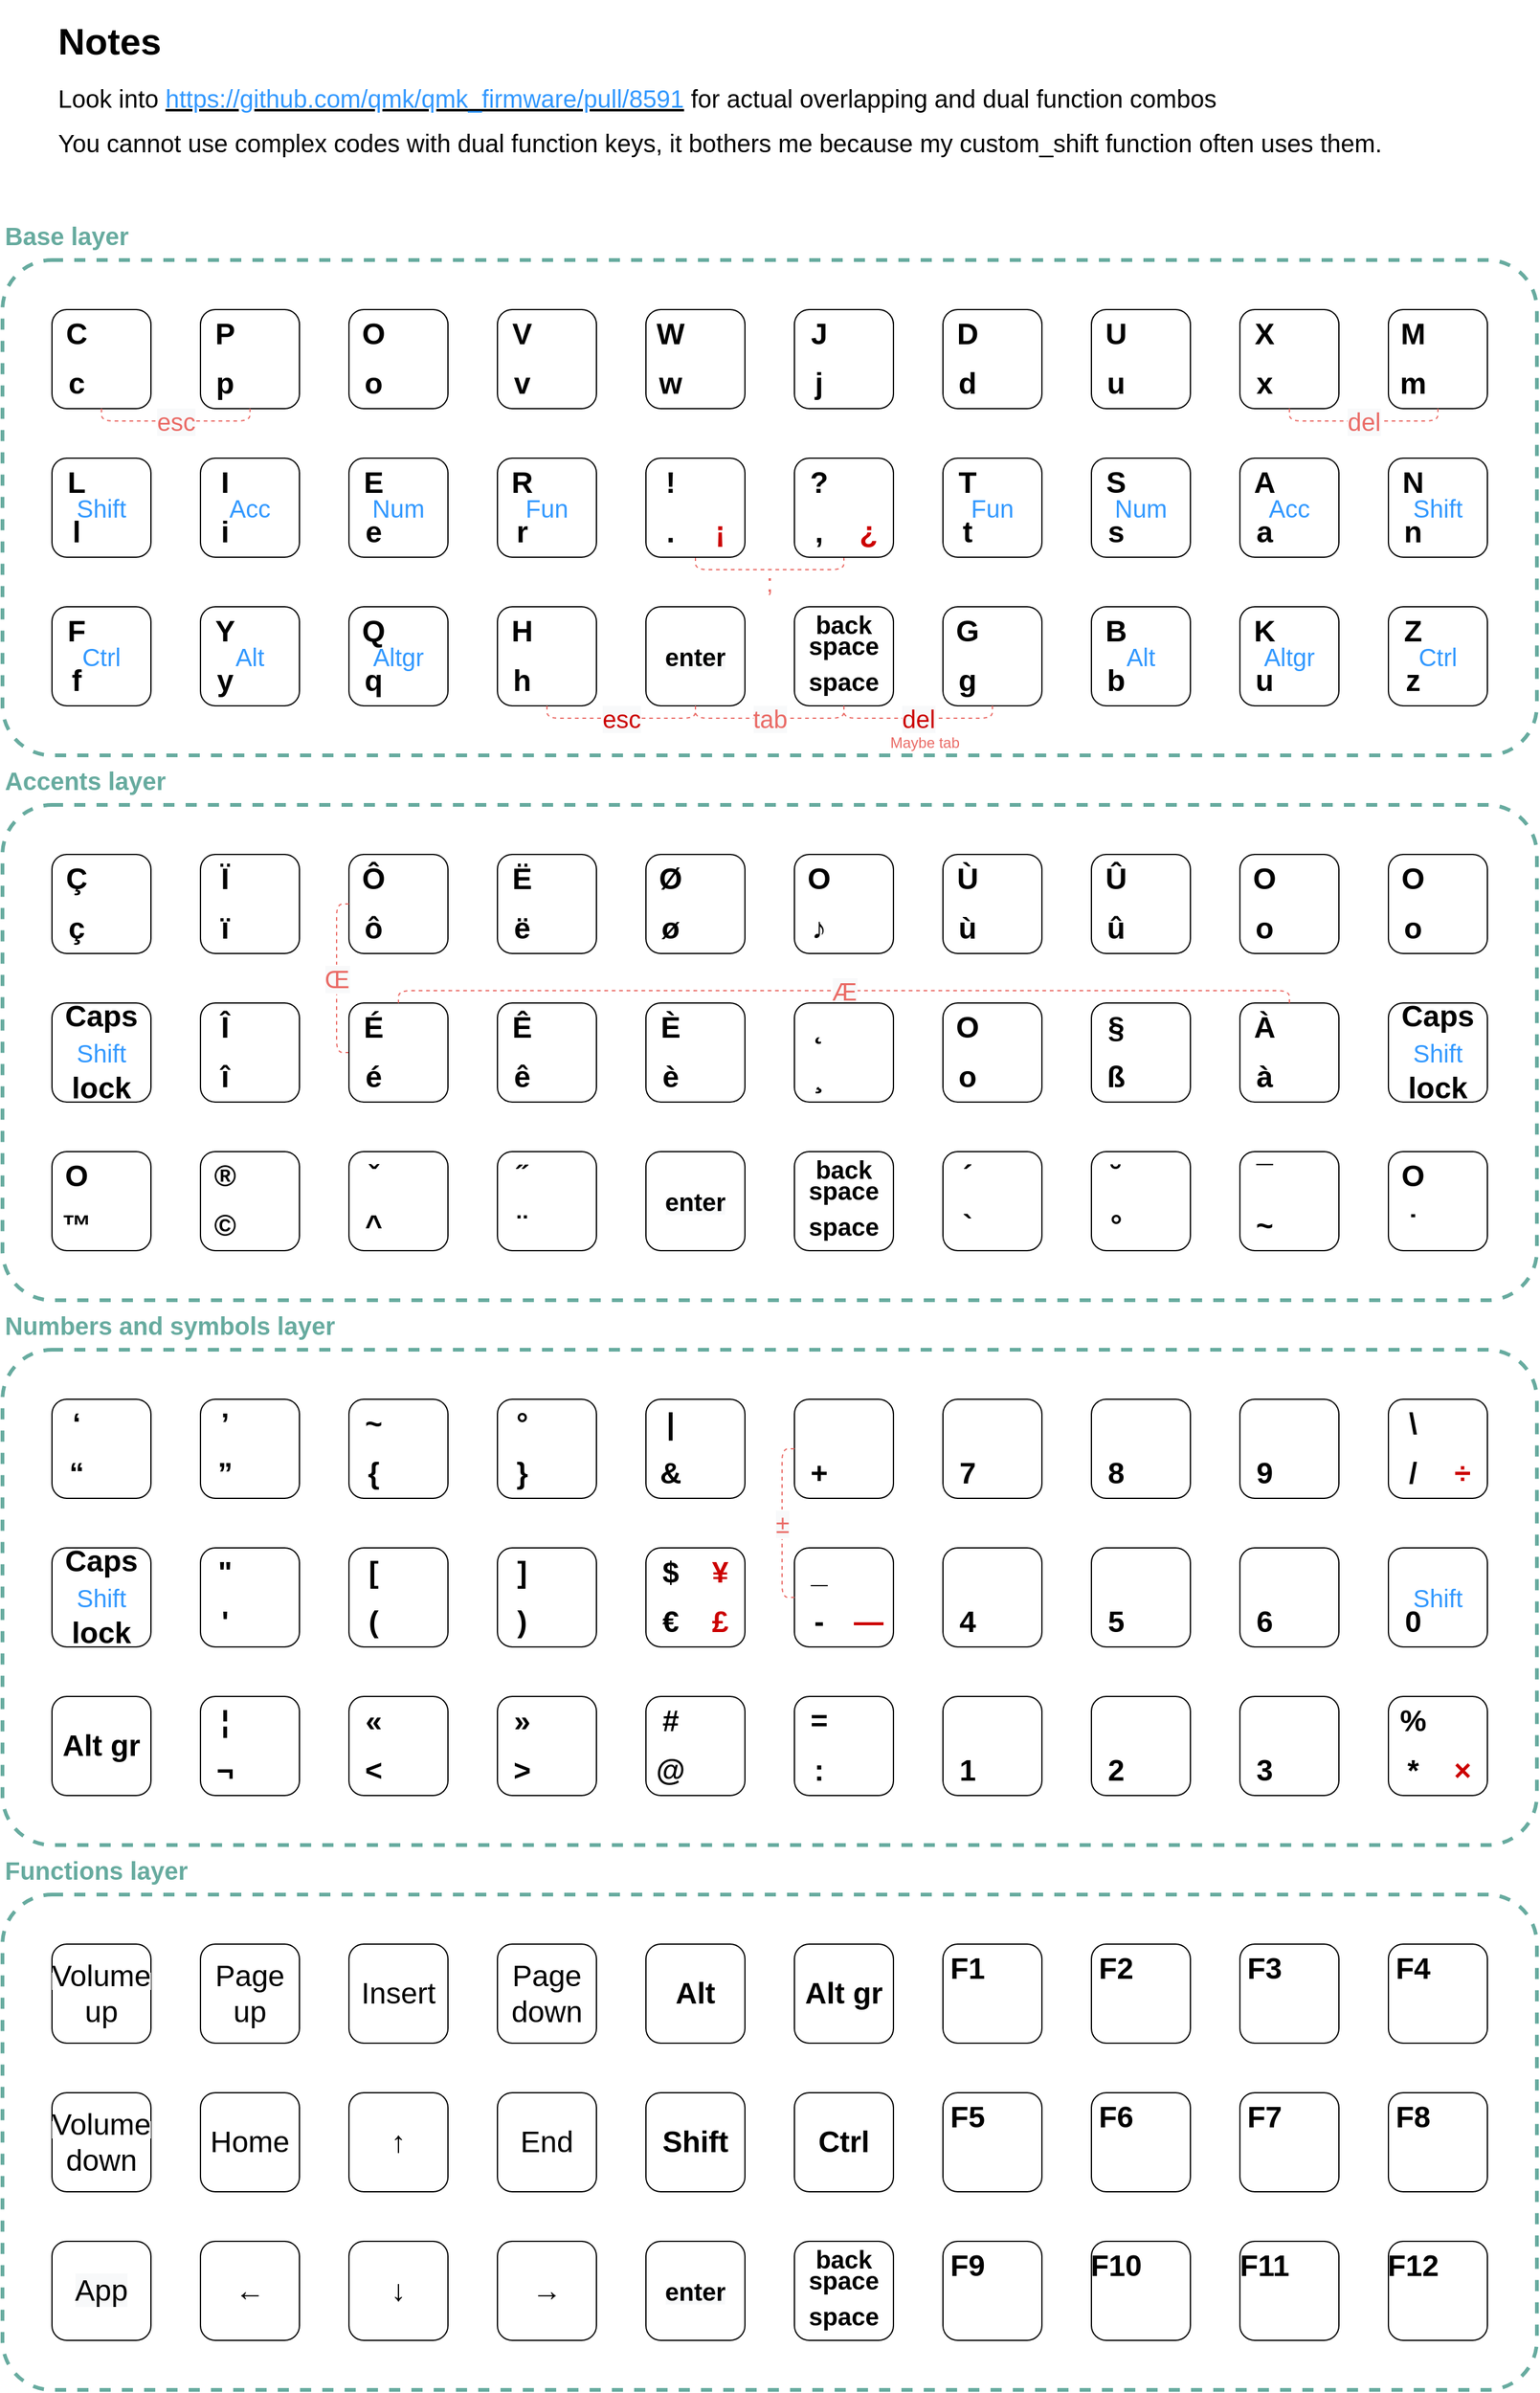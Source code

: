 <mxfile version="13.3.1" type="device"><diagram id="4t6e0OhKZYCxqdCRHPsr" name="Page-1"><mxGraphModel dx="572" dy="822" grid="1" gridSize="10" guides="1" tooltips="1" connect="1" arrows="1" fold="1" page="1" pageScale="1" pageWidth="850" pageHeight="1100" math="0" shadow="0"><root><mxCell id="0"/><mxCell id="1" parent="0"/><mxCell id="mCCXoZvIbA4kGKxJ8PKQ-25" value="" style="group" parent="1" vertex="1" connectable="0"><mxGeometry x="1320" y="330" width="1240" height="430" as="geometry"/></mxCell><mxCell id="mCCXoZvIbA4kGKxJ8PKQ-19" value="" style="rounded=1;whiteSpace=wrap;html=1;fontColor=#EA6B66;fillColor=none;strokeWidth=3;dashed=1;strokeColor=#67AB9F;arcSize=10;" parent="mCCXoZvIbA4kGKxJ8PKQ-25" vertex="1"><mxGeometry y="30" width="1240" height="400" as="geometry"/></mxCell><mxCell id="mCCXoZvIbA4kGKxJ8PKQ-20" value="&lt;span style=&quot;font-size: 20px&quot;&gt;Base layer&lt;/span&gt;" style="text;html=1;strokeColor=none;fillColor=none;align=left;verticalAlign=middle;whiteSpace=wrap;rounded=0;dashed=1;fontColor=#67AB9F;fontStyle=1" parent="mCCXoZvIbA4kGKxJ8PKQ-25" vertex="1"><mxGeometry width="250" height="20" as="geometry"/></mxCell><mxCell id="NVSoXbeZ530GgO7h0lUy-14" value="" style="group" parent="mCCXoZvIbA4kGKxJ8PKQ-25" vertex="1" connectable="0"><mxGeometry x="280" y="310" width="80" height="80" as="geometry"/></mxCell><mxCell id="NVSoXbeZ530GgO7h0lUy-15" value="" style="rounded=1;whiteSpace=wrap;html=1;" parent="NVSoXbeZ530GgO7h0lUy-14" vertex="1"><mxGeometry width="80" height="80" as="geometry"/></mxCell><mxCell id="NVSoXbeZ530GgO7h0lUy-16" value="&lt;b&gt;&lt;font style=&quot;font-size: 24px&quot;&gt;Q&lt;/font&gt;&lt;/b&gt;" style="text;html=1;strokeColor=none;fillColor=none;align=center;verticalAlign=middle;whiteSpace=wrap;rounded=0;" parent="NVSoXbeZ530GgO7h0lUy-14" vertex="1"><mxGeometry x="10" y="10" width="20" height="20" as="geometry"/></mxCell><mxCell id="NVSoXbeZ530GgO7h0lUy-17" value="&lt;b&gt;&lt;font style=&quot;font-size: 24px&quot;&gt;q&lt;/font&gt;&lt;/b&gt;" style="text;html=1;strokeColor=none;fillColor=none;align=center;verticalAlign=middle;whiteSpace=wrap;rounded=0;" parent="NVSoXbeZ530GgO7h0lUy-14" vertex="1"><mxGeometry x="10" y="50" width="20" height="20" as="geometry"/></mxCell><mxCell id="NVSoXbeZ530GgO7h0lUy-32" value="&lt;font style=&quot;font-size: 20px&quot; color=&quot;#3399ff&quot;&gt;Altgr&lt;/font&gt;" style="text;html=1;strokeColor=none;fillColor=none;align=center;verticalAlign=middle;whiteSpace=wrap;rounded=0;" parent="NVSoXbeZ530GgO7h0lUy-14" vertex="1"><mxGeometry x="20" y="30" width="40" height="20" as="geometry"/></mxCell><mxCell id="NVSoXbeZ530GgO7h0lUy-28" value="" style="group" parent="mCCXoZvIbA4kGKxJ8PKQ-25" vertex="1" connectable="0"><mxGeometry x="400" y="310" width="80" height="80" as="geometry"/></mxCell><mxCell id="NVSoXbeZ530GgO7h0lUy-29" value="" style="rounded=1;whiteSpace=wrap;html=1;" parent="NVSoXbeZ530GgO7h0lUy-28" vertex="1"><mxGeometry width="80" height="80" as="geometry"/></mxCell><mxCell id="NVSoXbeZ530GgO7h0lUy-30" value="&lt;b&gt;&lt;font style=&quot;font-size: 24px&quot;&gt;H&lt;/font&gt;&lt;/b&gt;" style="text;html=1;strokeColor=none;fillColor=none;align=center;verticalAlign=middle;whiteSpace=wrap;rounded=0;" parent="NVSoXbeZ530GgO7h0lUy-28" vertex="1"><mxGeometry x="10" y="10" width="20" height="20" as="geometry"/></mxCell><mxCell id="NVSoXbeZ530GgO7h0lUy-31" value="&lt;b&gt;&lt;font style=&quot;font-size: 24px&quot;&gt;h&lt;/font&gt;&lt;/b&gt;" style="text;html=1;strokeColor=none;fillColor=none;align=center;verticalAlign=middle;whiteSpace=wrap;rounded=0;" parent="NVSoXbeZ530GgO7h0lUy-28" vertex="1"><mxGeometry x="10" y="50" width="20" height="20" as="geometry"/></mxCell><mxCell id="NVSoXbeZ530GgO7h0lUy-91" value="" style="group" parent="mCCXoZvIbA4kGKxJ8PKQ-25" vertex="1" connectable="0"><mxGeometry x="400" y="70" width="80" height="80" as="geometry"/></mxCell><mxCell id="NVSoXbeZ530GgO7h0lUy-92" value="" style="rounded=1;whiteSpace=wrap;html=1;" parent="NVSoXbeZ530GgO7h0lUy-91" vertex="1"><mxGeometry width="80" height="80" as="geometry"/></mxCell><mxCell id="NVSoXbeZ530GgO7h0lUy-93" value="&lt;b&gt;&lt;font style=&quot;font-size: 24px&quot;&gt;V&lt;/font&gt;&lt;/b&gt;" style="text;html=1;strokeColor=none;fillColor=none;align=center;verticalAlign=middle;whiteSpace=wrap;rounded=0;" parent="NVSoXbeZ530GgO7h0lUy-91" vertex="1"><mxGeometry x="10" y="10" width="20" height="20" as="geometry"/></mxCell><mxCell id="NVSoXbeZ530GgO7h0lUy-94" value="&lt;b&gt;&lt;font style=&quot;font-size: 24px&quot;&gt;v&lt;/font&gt;&lt;/b&gt;" style="text;html=1;strokeColor=none;fillColor=none;align=center;verticalAlign=middle;whiteSpace=wrap;rounded=0;" parent="NVSoXbeZ530GgO7h0lUy-91" vertex="1"><mxGeometry x="10" y="50" width="20" height="20" as="geometry"/></mxCell><mxCell id="NVSoXbeZ530GgO7h0lUy-6" value="" style="group" parent="mCCXoZvIbA4kGKxJ8PKQ-25" vertex="1" connectable="0"><mxGeometry x="280" y="70" width="80" height="80" as="geometry"/></mxCell><mxCell id="NVSoXbeZ530GgO7h0lUy-7" value="" style="rounded=1;whiteSpace=wrap;html=1;" parent="NVSoXbeZ530GgO7h0lUy-6" vertex="1"><mxGeometry width="80" height="80" as="geometry"/></mxCell><mxCell id="NVSoXbeZ530GgO7h0lUy-8" value="&lt;b&gt;&lt;font style=&quot;font-size: 24px&quot;&gt;O&lt;/font&gt;&lt;/b&gt;" style="text;html=1;strokeColor=none;fillColor=none;align=center;verticalAlign=middle;whiteSpace=wrap;rounded=0;" parent="NVSoXbeZ530GgO7h0lUy-6" vertex="1"><mxGeometry x="10" y="10" width="20" height="20" as="geometry"/></mxCell><mxCell id="NVSoXbeZ530GgO7h0lUy-9" value="&lt;b&gt;&lt;font style=&quot;font-size: 24px&quot;&gt;o&lt;/font&gt;&lt;/b&gt;" style="text;html=1;strokeColor=none;fillColor=none;align=center;verticalAlign=middle;whiteSpace=wrap;rounded=0;" parent="NVSoXbeZ530GgO7h0lUy-6" vertex="1"><mxGeometry x="10" y="50" width="20" height="20" as="geometry"/></mxCell><mxCell id="NVSoXbeZ530GgO7h0lUy-38" value="" style="group" parent="mCCXoZvIbA4kGKxJ8PKQ-25" vertex="1" connectable="0"><mxGeometry x="280" y="190" width="80" height="80" as="geometry"/></mxCell><mxCell id="NVSoXbeZ530GgO7h0lUy-39" value="" style="rounded=1;whiteSpace=wrap;html=1;" parent="NVSoXbeZ530GgO7h0lUy-38" vertex="1"><mxGeometry width="80" height="80" as="geometry"/></mxCell><mxCell id="NVSoXbeZ530GgO7h0lUy-40" value="&lt;b&gt;&lt;font style=&quot;font-size: 24px&quot;&gt;E&lt;/font&gt;&lt;/b&gt;" style="text;html=1;strokeColor=none;fillColor=none;align=center;verticalAlign=middle;whiteSpace=wrap;rounded=0;" parent="NVSoXbeZ530GgO7h0lUy-38" vertex="1"><mxGeometry x="10" y="10" width="20" height="20" as="geometry"/></mxCell><mxCell id="NVSoXbeZ530GgO7h0lUy-41" value="&lt;b&gt;&lt;font style=&quot;font-size: 24px&quot;&gt;e&lt;/font&gt;&lt;/b&gt;" style="text;html=1;strokeColor=none;fillColor=none;align=center;verticalAlign=middle;whiteSpace=wrap;rounded=0;" parent="NVSoXbeZ530GgO7h0lUy-38" vertex="1"><mxGeometry x="10" y="50" width="20" height="20" as="geometry"/></mxCell><mxCell id="NVSoXbeZ530GgO7h0lUy-37" value="&lt;span style=&quot;font-size: 20px&quot;&gt;&lt;font&gt;Num&lt;/font&gt;&lt;/span&gt;" style="text;html=1;strokeColor=none;fillColor=none;align=center;verticalAlign=middle;whiteSpace=wrap;rounded=0;fontColor=#3399FF;" parent="NVSoXbeZ530GgO7h0lUy-38" vertex="1"><mxGeometry x="20" y="30" width="40" height="20" as="geometry"/></mxCell><mxCell id="NVSoXbeZ530GgO7h0lUy-33" value="" style="group" parent="mCCXoZvIbA4kGKxJ8PKQ-25" vertex="1" connectable="0"><mxGeometry x="400" y="190" width="80" height="80" as="geometry"/></mxCell><mxCell id="NVSoXbeZ530GgO7h0lUy-34" value="" style="rounded=1;whiteSpace=wrap;html=1;" parent="NVSoXbeZ530GgO7h0lUy-33" vertex="1"><mxGeometry width="80" height="80" as="geometry"/></mxCell><mxCell id="NVSoXbeZ530GgO7h0lUy-35" value="&lt;span style=&quot;font-size: 24px&quot;&gt;&lt;b&gt;R&lt;/b&gt;&lt;/span&gt;" style="text;html=1;strokeColor=none;fillColor=none;align=center;verticalAlign=middle;whiteSpace=wrap;rounded=0;" parent="NVSoXbeZ530GgO7h0lUy-33" vertex="1"><mxGeometry x="10" y="10" width="20" height="20" as="geometry"/></mxCell><mxCell id="NVSoXbeZ530GgO7h0lUy-36" value="&lt;b&gt;&lt;font style=&quot;font-size: 24px&quot;&gt;r&lt;/font&gt;&lt;/b&gt;" style="text;html=1;strokeColor=none;fillColor=none;align=center;verticalAlign=middle;whiteSpace=wrap;rounded=0;" parent="NVSoXbeZ530GgO7h0lUy-33" vertex="1"><mxGeometry x="10" y="50" width="20" height="20" as="geometry"/></mxCell><mxCell id="NVSoXbeZ530GgO7h0lUy-42" value="&lt;font&gt;&lt;span style=&quot;font-size: 20px&quot;&gt;Fun&lt;/span&gt;&lt;/font&gt;" style="text;html=1;strokeColor=none;fillColor=none;align=center;verticalAlign=middle;whiteSpace=wrap;rounded=0;fontColor=#3399FF;" parent="NVSoXbeZ530GgO7h0lUy-33" vertex="1"><mxGeometry x="20" y="30" width="40" height="20" as="geometry"/></mxCell><mxCell id="NVSoXbeZ530GgO7h0lUy-95" value="" style="group" parent="mCCXoZvIbA4kGKxJ8PKQ-25" vertex="1" connectable="0"><mxGeometry x="880" y="310" width="80" height="80" as="geometry"/></mxCell><mxCell id="NVSoXbeZ530GgO7h0lUy-96" value="" style="rounded=1;whiteSpace=wrap;html=1;" parent="NVSoXbeZ530GgO7h0lUy-95" vertex="1"><mxGeometry width="80" height="80" as="geometry"/></mxCell><mxCell id="NVSoXbeZ530GgO7h0lUy-97" value="&lt;b&gt;&lt;font style=&quot;font-size: 24px&quot;&gt;B&lt;/font&gt;&lt;/b&gt;" style="text;html=1;strokeColor=none;fillColor=none;align=center;verticalAlign=middle;whiteSpace=wrap;rounded=0;" parent="NVSoXbeZ530GgO7h0lUy-95" vertex="1"><mxGeometry x="10" y="10" width="20" height="20" as="geometry"/></mxCell><mxCell id="NVSoXbeZ530GgO7h0lUy-98" value="&lt;b&gt;&lt;font style=&quot;font-size: 24px&quot;&gt;b&lt;/font&gt;&lt;/b&gt;" style="text;html=1;strokeColor=none;fillColor=none;align=center;verticalAlign=middle;whiteSpace=wrap;rounded=0;" parent="NVSoXbeZ530GgO7h0lUy-95" vertex="1"><mxGeometry x="10" y="50" width="20" height="20" as="geometry"/></mxCell><mxCell id="NVSoXbeZ530GgO7h0lUy-103" value="&lt;font style=&quot;font-size: 20px&quot; color=&quot;#3399ff&quot;&gt;Alt&lt;/font&gt;" style="text;html=1;strokeColor=none;fillColor=none;align=center;verticalAlign=middle;whiteSpace=wrap;rounded=0;" parent="NVSoXbeZ530GgO7h0lUy-95" vertex="1"><mxGeometry x="20" y="30" width="40" height="20" as="geometry"/></mxCell><mxCell id="NVSoXbeZ530GgO7h0lUy-99" value="" style="group" parent="mCCXoZvIbA4kGKxJ8PKQ-25" vertex="1" connectable="0"><mxGeometry x="760" y="310" width="80" height="80" as="geometry"/></mxCell><mxCell id="NVSoXbeZ530GgO7h0lUy-100" value="" style="rounded=1;whiteSpace=wrap;html=1;" parent="NVSoXbeZ530GgO7h0lUy-99" vertex="1"><mxGeometry width="80" height="80" as="geometry"/></mxCell><mxCell id="NVSoXbeZ530GgO7h0lUy-101" value="&lt;b&gt;&lt;font style=&quot;font-size: 24px&quot;&gt;G&lt;/font&gt;&lt;/b&gt;" style="text;html=1;strokeColor=none;fillColor=none;align=center;verticalAlign=middle;whiteSpace=wrap;rounded=0;" parent="NVSoXbeZ530GgO7h0lUy-99" vertex="1"><mxGeometry x="10" y="10" width="20" height="20" as="geometry"/></mxCell><mxCell id="NVSoXbeZ530GgO7h0lUy-102" value="&lt;b&gt;&lt;font style=&quot;font-size: 24px&quot;&gt;g&lt;/font&gt;&lt;/b&gt;" style="text;html=1;strokeColor=none;fillColor=none;align=center;verticalAlign=middle;whiteSpace=wrap;rounded=0;" parent="NVSoXbeZ530GgO7h0lUy-99" vertex="1"><mxGeometry x="10" y="50" width="20" height="20" as="geometry"/></mxCell><mxCell id="NVSoXbeZ530GgO7h0lUy-60" value="" style="group" parent="mCCXoZvIbA4kGKxJ8PKQ-25" vertex="1" connectable="0"><mxGeometry x="760" y="190" width="80" height="80" as="geometry"/></mxCell><mxCell id="NVSoXbeZ530GgO7h0lUy-61" value="" style="rounded=1;whiteSpace=wrap;html=1;" parent="NVSoXbeZ530GgO7h0lUy-60" vertex="1"><mxGeometry width="80" height="80" as="geometry"/></mxCell><mxCell id="NVSoXbeZ530GgO7h0lUy-62" value="&lt;b&gt;&lt;font style=&quot;font-size: 24px&quot;&gt;T&lt;/font&gt;&lt;/b&gt;" style="text;html=1;strokeColor=none;fillColor=none;align=center;verticalAlign=middle;whiteSpace=wrap;rounded=0;" parent="NVSoXbeZ530GgO7h0lUy-60" vertex="1"><mxGeometry x="10" y="10" width="20" height="20" as="geometry"/></mxCell><mxCell id="NVSoXbeZ530GgO7h0lUy-63" value="&lt;b&gt;&lt;font style=&quot;font-size: 24px&quot;&gt;t&lt;/font&gt;&lt;/b&gt;" style="text;html=1;strokeColor=none;fillColor=none;align=center;verticalAlign=middle;whiteSpace=wrap;rounded=0;" parent="NVSoXbeZ530GgO7h0lUy-60" vertex="1"><mxGeometry x="10" y="50" width="20" height="20" as="geometry"/></mxCell><mxCell id="NVSoXbeZ530GgO7h0lUy-64" value="&lt;span style=&quot;font-size: 20px&quot;&gt;&lt;font&gt;Fun&lt;/font&gt;&lt;/span&gt;" style="text;html=1;strokeColor=none;fillColor=none;align=center;verticalAlign=middle;whiteSpace=wrap;rounded=0;fontColor=#3399FF;" parent="NVSoXbeZ530GgO7h0lUy-60" vertex="1"><mxGeometry x="20" y="30" width="40" height="20" as="geometry"/></mxCell><mxCell id="NVSoXbeZ530GgO7h0lUy-55" value="" style="group" parent="mCCXoZvIbA4kGKxJ8PKQ-25" vertex="1" connectable="0"><mxGeometry x="880" y="190" width="80" height="80" as="geometry"/></mxCell><mxCell id="NVSoXbeZ530GgO7h0lUy-56" value="" style="rounded=1;whiteSpace=wrap;html=1;" parent="NVSoXbeZ530GgO7h0lUy-55" vertex="1"><mxGeometry width="80" height="80" as="geometry"/></mxCell><mxCell id="NVSoXbeZ530GgO7h0lUy-57" value="&lt;b&gt;&lt;font style=&quot;font-size: 24px&quot;&gt;S&lt;/font&gt;&lt;/b&gt;" style="text;html=1;strokeColor=none;fillColor=none;align=center;verticalAlign=middle;whiteSpace=wrap;rounded=0;" parent="NVSoXbeZ530GgO7h0lUy-55" vertex="1"><mxGeometry x="10" y="10" width="20" height="20" as="geometry"/></mxCell><mxCell id="NVSoXbeZ530GgO7h0lUy-58" value="&lt;b&gt;&lt;font style=&quot;font-size: 24px&quot;&gt;s&lt;/font&gt;&lt;/b&gt;" style="text;html=1;strokeColor=none;fillColor=none;align=center;verticalAlign=middle;whiteSpace=wrap;rounded=0;" parent="NVSoXbeZ530GgO7h0lUy-55" vertex="1"><mxGeometry x="10" y="50" width="20" height="20" as="geometry"/></mxCell><mxCell id="NVSoXbeZ530GgO7h0lUy-59" value="&lt;span style=&quot;font-size: 20px&quot;&gt;Num&lt;/span&gt;" style="text;html=1;strokeColor=none;fillColor=none;align=center;verticalAlign=middle;whiteSpace=wrap;rounded=0;fontColor=#3399FF;" parent="NVSoXbeZ530GgO7h0lUy-55" vertex="1"><mxGeometry x="20" y="30" width="40" height="20" as="geometry"/></mxCell><mxCell id="NVSoXbeZ530GgO7h0lUy-79" value="" style="group" parent="mCCXoZvIbA4kGKxJ8PKQ-25" vertex="1" connectable="0"><mxGeometry x="760" y="70" width="80" height="80" as="geometry"/></mxCell><mxCell id="NVSoXbeZ530GgO7h0lUy-80" value="" style="rounded=1;whiteSpace=wrap;html=1;" parent="NVSoXbeZ530GgO7h0lUy-79" vertex="1"><mxGeometry width="80" height="80" as="geometry"/></mxCell><mxCell id="NVSoXbeZ530GgO7h0lUy-81" value="&lt;span style=&quot;font-size: 24px&quot;&gt;&lt;b&gt;D&lt;/b&gt;&lt;/span&gt;" style="text;html=1;strokeColor=none;fillColor=none;align=center;verticalAlign=middle;whiteSpace=wrap;rounded=0;" parent="NVSoXbeZ530GgO7h0lUy-79" vertex="1"><mxGeometry x="10" y="10" width="20" height="20" as="geometry"/></mxCell><mxCell id="NVSoXbeZ530GgO7h0lUy-82" value="&lt;span style=&quot;font-size: 24px&quot;&gt;&lt;b&gt;d&lt;/b&gt;&lt;/span&gt;" style="text;html=1;strokeColor=none;fillColor=none;align=center;verticalAlign=middle;whiteSpace=wrap;rounded=0;" parent="NVSoXbeZ530GgO7h0lUy-79" vertex="1"><mxGeometry x="10" y="50" width="20" height="20" as="geometry"/></mxCell><mxCell id="NVSoXbeZ530GgO7h0lUy-10" value="" style="group" parent="mCCXoZvIbA4kGKxJ8PKQ-25" vertex="1" connectable="0"><mxGeometry x="880" y="70" width="80" height="80" as="geometry"/></mxCell><mxCell id="NVSoXbeZ530GgO7h0lUy-11" value="" style="rounded=1;whiteSpace=wrap;html=1;" parent="NVSoXbeZ530GgO7h0lUy-10" vertex="1"><mxGeometry width="80" height="80" as="geometry"/></mxCell><mxCell id="NVSoXbeZ530GgO7h0lUy-12" value="&lt;span style=&quot;font-size: 24px&quot;&gt;&lt;b&gt;U&lt;/b&gt;&lt;/span&gt;" style="text;html=1;strokeColor=none;fillColor=none;align=center;verticalAlign=middle;whiteSpace=wrap;rounded=0;" parent="NVSoXbeZ530GgO7h0lUy-10" vertex="1"><mxGeometry x="10" y="10" width="20" height="20" as="geometry"/></mxCell><mxCell id="NVSoXbeZ530GgO7h0lUy-13" value="&lt;span style=&quot;font-size: 24px&quot;&gt;&lt;b&gt;u&lt;/b&gt;&lt;/span&gt;" style="text;html=1;strokeColor=none;fillColor=none;align=center;verticalAlign=middle;whiteSpace=wrap;rounded=0;" parent="NVSoXbeZ530GgO7h0lUy-10" vertex="1"><mxGeometry x="10" y="50" width="20" height="20" as="geometry"/></mxCell><mxCell id="mCCXoZvIbA4kGKxJ8PKQ-32" value="" style="group" parent="1" vertex="1" connectable="0"><mxGeometry x="1320" y="1650" width="1240" height="430" as="geometry"/></mxCell><mxCell id="mCCXoZvIbA4kGKxJ8PKQ-33" value="" style="rounded=1;whiteSpace=wrap;html=1;fontColor=#EA6B66;fillColor=none;strokeWidth=3;dashed=1;strokeColor=#67AB9F;arcSize=10;" parent="mCCXoZvIbA4kGKxJ8PKQ-32" vertex="1"><mxGeometry y="30" width="1240" height="400" as="geometry"/></mxCell><mxCell id="mCCXoZvIbA4kGKxJ8PKQ-34" value="&lt;span style=&quot;font-size: 20px&quot;&gt;Functions layer&lt;/span&gt;" style="text;html=1;strokeColor=none;fillColor=none;align=left;verticalAlign=middle;whiteSpace=wrap;rounded=0;dashed=1;fontColor=#67AB9F;fontStyle=1" parent="mCCXoZvIbA4kGKxJ8PKQ-32" vertex="1"><mxGeometry width="250" height="20" as="geometry"/></mxCell><mxCell id="mCCXoZvIbA4kGKxJ8PKQ-26" value="" style="group" parent="1" vertex="1" connectable="0"><mxGeometry x="1320" y="770" width="1240" height="430" as="geometry"/></mxCell><mxCell id="mCCXoZvIbA4kGKxJ8PKQ-27" value="" style="rounded=1;whiteSpace=wrap;html=1;fontColor=#EA6B66;fillColor=none;strokeWidth=3;dashed=1;strokeColor=#67AB9F;arcSize=10;fontStyle=4" parent="mCCXoZvIbA4kGKxJ8PKQ-26" vertex="1"><mxGeometry y="30" width="1240" height="400" as="geometry"/></mxCell><mxCell id="mCCXoZvIbA4kGKxJ8PKQ-28" value="&lt;span style=&quot;font-size: 20px&quot;&gt;Accents layer&lt;/span&gt;" style="text;html=1;strokeColor=none;fillColor=none;align=left;verticalAlign=middle;whiteSpace=wrap;rounded=0;dashed=1;fontColor=#67AB9F;fontStyle=1" parent="mCCXoZvIbA4kGKxJ8PKQ-26" vertex="1"><mxGeometry width="250" height="20" as="geometry"/></mxCell><mxCell id="NVSoXbeZ530GgO7h0lUy-445" value="" style="group" parent="mCCXoZvIbA4kGKxJ8PKQ-26" vertex="1" connectable="0"><mxGeometry x="400" y="190" width="80" height="80" as="geometry"/></mxCell><mxCell id="NVSoXbeZ530GgO7h0lUy-446" value="" style="rounded=1;whiteSpace=wrap;html=1;" parent="NVSoXbeZ530GgO7h0lUy-445" vertex="1"><mxGeometry width="80" height="80" as="geometry"/></mxCell><mxCell id="NVSoXbeZ530GgO7h0lUy-447" value="&lt;span style=&quot;font-size: 24px&quot;&gt;&lt;b&gt;Ê&lt;/b&gt;&lt;/span&gt;" style="text;html=1;strokeColor=none;fillColor=none;align=center;verticalAlign=middle;whiteSpace=wrap;rounded=0;" parent="NVSoXbeZ530GgO7h0lUy-445" vertex="1"><mxGeometry x="10" y="10" width="20" height="20" as="geometry"/></mxCell><mxCell id="NVSoXbeZ530GgO7h0lUy-448" value="&lt;b&gt;&lt;font style=&quot;font-size: 24px&quot;&gt;ê&lt;/font&gt;&lt;/b&gt;" style="text;html=1;strokeColor=none;fillColor=none;align=center;verticalAlign=middle;whiteSpace=wrap;rounded=0;" parent="NVSoXbeZ530GgO7h0lUy-445" vertex="1"><mxGeometry x="10" y="50" width="20" height="20" as="geometry"/></mxCell><mxCell id="NVSoXbeZ530GgO7h0lUy-501" value="" style="group" parent="mCCXoZvIbA4kGKxJ8PKQ-26" vertex="1" connectable="0"><mxGeometry x="400" y="70" width="80" height="80" as="geometry"/></mxCell><mxCell id="NVSoXbeZ530GgO7h0lUy-502" value="" style="rounded=1;whiteSpace=wrap;html=1;" parent="NVSoXbeZ530GgO7h0lUy-501" vertex="1"><mxGeometry width="80" height="80" as="geometry"/></mxCell><mxCell id="NVSoXbeZ530GgO7h0lUy-503" value="&lt;b&gt;&lt;font style=&quot;font-size: 24px&quot;&gt;Ë&lt;/font&gt;&lt;/b&gt;" style="text;html=1;strokeColor=none;fillColor=none;align=center;verticalAlign=middle;whiteSpace=wrap;rounded=0;" parent="NVSoXbeZ530GgO7h0lUy-501" vertex="1"><mxGeometry x="10" y="10" width="20" height="20" as="geometry"/></mxCell><mxCell id="NVSoXbeZ530GgO7h0lUy-504" value="&lt;b&gt;&lt;font style=&quot;font-size: 24px&quot;&gt;ë&lt;/font&gt;&lt;/b&gt;" style="text;html=1;strokeColor=none;fillColor=none;align=center;verticalAlign=middle;whiteSpace=wrap;rounded=0;" parent="NVSoXbeZ530GgO7h0lUy-501" vertex="1"><mxGeometry x="10" y="50" width="20" height="20" as="geometry"/></mxCell><mxCell id="NVSoXbeZ530GgO7h0lUy-418" value="" style="group" parent="mCCXoZvIbA4kGKxJ8PKQ-26" vertex="1" connectable="0"><mxGeometry x="280" y="70" width="80" height="80" as="geometry"/></mxCell><mxCell id="NVSoXbeZ530GgO7h0lUy-419" value="" style="rounded=1;whiteSpace=wrap;html=1;" parent="NVSoXbeZ530GgO7h0lUy-418" vertex="1"><mxGeometry width="80" height="80" as="geometry"/></mxCell><mxCell id="NVSoXbeZ530GgO7h0lUy-420" value="&lt;b&gt;&lt;font style=&quot;font-size: 24px&quot;&gt;Ô&lt;/font&gt;&lt;/b&gt;" style="text;html=1;strokeColor=none;fillColor=none;align=center;verticalAlign=middle;whiteSpace=wrap;rounded=0;" parent="NVSoXbeZ530GgO7h0lUy-418" vertex="1"><mxGeometry x="10" y="10" width="20" height="20" as="geometry"/></mxCell><mxCell id="NVSoXbeZ530GgO7h0lUy-421" value="&lt;b&gt;&lt;font style=&quot;font-size: 24px&quot;&gt;ô&lt;/font&gt;&lt;/b&gt;" style="text;html=1;strokeColor=none;fillColor=none;align=center;verticalAlign=middle;whiteSpace=wrap;rounded=0;" parent="NVSoXbeZ530GgO7h0lUy-418" vertex="1"><mxGeometry x="10" y="50" width="20" height="20" as="geometry"/></mxCell><mxCell id="t4gqC8INUkjRbcEOiL_S-1" value="&lt;span style=&quot;color: rgb(234 , 107 , 102) ; font-family: &amp;quot;helvetica&amp;quot; ; font-size: 20px ; font-style: normal ; font-weight: 400 ; letter-spacing: normal ; text-align: center ; text-indent: 0px ; text-transform: none ; word-spacing: 0px ; background-color: rgb(248 , 249 , 250) ; display: inline ; float: none&quot;&gt;Œ&lt;/span&gt;" style="endArrow=none;dashed=1;html=1;entryX=0;entryY=0.5;entryDx=0;entryDy=0;strokeColor=#EA6B66;exitX=0;exitY=0.5;exitDx=0;exitDy=0;fontStyle=0" parent="mCCXoZvIbA4kGKxJ8PKQ-26" source="NVSoXbeZ530GgO7h0lUy-419" target="NVSoXbeZ530GgO7h0lUy-451" edge="1"><mxGeometry width="50" height="50" relative="1" as="geometry"><mxPoint x="300" y="170" as="sourcePoint"/><mxPoint x="420" y="170" as="targetPoint"/><Array as="points"><mxPoint x="270" y="110"/><mxPoint x="270" y="230"/></Array><mxPoint as="offset"/></mxGeometry></mxCell><mxCell id="NVSoXbeZ530GgO7h0lUy-450" value="" style="group" parent="mCCXoZvIbA4kGKxJ8PKQ-26" vertex="1" connectable="0"><mxGeometry x="280" y="190" width="80" height="80" as="geometry"/></mxCell><mxCell id="NVSoXbeZ530GgO7h0lUy-451" value="" style="rounded=1;whiteSpace=wrap;html=1;" parent="NVSoXbeZ530GgO7h0lUy-450" vertex="1"><mxGeometry width="80" height="80" as="geometry"/></mxCell><mxCell id="NVSoXbeZ530GgO7h0lUy-452" value="&lt;span style=&quot;font-size: 24px&quot;&gt;&lt;b&gt;É&lt;/b&gt;&lt;/span&gt;" style="text;html=1;strokeColor=none;fillColor=none;align=center;verticalAlign=middle;whiteSpace=wrap;rounded=0;" parent="NVSoXbeZ530GgO7h0lUy-450" vertex="1"><mxGeometry x="10" y="10" width="20" height="20" as="geometry"/></mxCell><mxCell id="NVSoXbeZ530GgO7h0lUy-453" value="&lt;span style=&quot;font-size: 24px&quot;&gt;&lt;b&gt;é&lt;/b&gt;&lt;/span&gt;" style="text;html=1;strokeColor=none;fillColor=none;align=center;verticalAlign=middle;whiteSpace=wrap;rounded=0;" parent="NVSoXbeZ530GgO7h0lUy-450" vertex="1"><mxGeometry x="10" y="50" width="20" height="20" as="geometry"/></mxCell><mxCell id="t4gqC8INUkjRbcEOiL_S-26" value="" style="group" parent="mCCXoZvIbA4kGKxJ8PKQ-26" vertex="1" connectable="0"><mxGeometry x="760" y="70" width="80" height="80" as="geometry"/></mxCell><mxCell id="t4gqC8INUkjRbcEOiL_S-27" value="" style="rounded=1;whiteSpace=wrap;html=1;" parent="t4gqC8INUkjRbcEOiL_S-26" vertex="1"><mxGeometry width="80" height="80" as="geometry"/></mxCell><mxCell id="t4gqC8INUkjRbcEOiL_S-28" value="&lt;b style=&quot;font-size: 24px&quot;&gt;Ù&lt;/b&gt;" style="text;html=1;strokeColor=none;fillColor=none;align=center;verticalAlign=middle;whiteSpace=wrap;rounded=0;" parent="t4gqC8INUkjRbcEOiL_S-26" vertex="1"><mxGeometry x="10" y="10" width="20" height="20" as="geometry"/></mxCell><mxCell id="t4gqC8INUkjRbcEOiL_S-29" value="&lt;b&gt;&lt;font style=&quot;font-size: 24px&quot;&gt;ù&lt;/font&gt;&lt;/b&gt;" style="text;html=1;strokeColor=none;fillColor=none;align=center;verticalAlign=middle;whiteSpace=wrap;rounded=0;" parent="t4gqC8INUkjRbcEOiL_S-26" vertex="1"><mxGeometry x="10" y="50" width="20" height="20" as="geometry"/></mxCell><mxCell id="NVSoXbeZ530GgO7h0lUy-422" value="" style="group" parent="mCCXoZvIbA4kGKxJ8PKQ-26" vertex="1" connectable="0"><mxGeometry x="880" y="70" width="80" height="80" as="geometry"/></mxCell><mxCell id="NVSoXbeZ530GgO7h0lUy-423" value="" style="rounded=1;whiteSpace=wrap;html=1;" parent="NVSoXbeZ530GgO7h0lUy-422" vertex="1"><mxGeometry width="80" height="80" as="geometry"/></mxCell><mxCell id="NVSoXbeZ530GgO7h0lUy-424" value="&lt;span style=&quot;font-size: 24px&quot;&gt;&lt;b&gt;Û&lt;/b&gt;&lt;/span&gt;" style="text;html=1;strokeColor=none;fillColor=none;align=center;verticalAlign=middle;whiteSpace=wrap;rounded=0;" parent="NVSoXbeZ530GgO7h0lUy-422" vertex="1"><mxGeometry x="10" y="10" width="20" height="20" as="geometry"/></mxCell><mxCell id="NVSoXbeZ530GgO7h0lUy-425" value="&lt;b&gt;&lt;font style=&quot;font-size: 24px&quot;&gt;û&lt;/font&gt;&lt;/b&gt;" style="text;html=1;strokeColor=none;fillColor=none;align=center;verticalAlign=middle;whiteSpace=wrap;rounded=0;" parent="NVSoXbeZ530GgO7h0lUy-422" vertex="1"><mxGeometry x="10" y="50" width="20" height="20" as="geometry"/></mxCell><mxCell id="NVSoXbeZ530GgO7h0lUy-470" value="" style="group" parent="mCCXoZvIbA4kGKxJ8PKQ-26" vertex="1" connectable="0"><mxGeometry x="760" y="190" width="80" height="80" as="geometry"/></mxCell><mxCell id="NVSoXbeZ530GgO7h0lUy-471" value="" style="rounded=1;whiteSpace=wrap;html=1;" parent="NVSoXbeZ530GgO7h0lUy-470" vertex="1"><mxGeometry width="80" height="80" as="geometry"/></mxCell><mxCell id="NVSoXbeZ530GgO7h0lUy-472" value="&lt;b&gt;&lt;font style=&quot;font-size: 24px&quot;&gt;O&lt;/font&gt;&lt;/b&gt;" style="text;html=1;strokeColor=none;fillColor=none;align=center;verticalAlign=middle;whiteSpace=wrap;rounded=0;" parent="NVSoXbeZ530GgO7h0lUy-470" vertex="1"><mxGeometry x="10" y="10" width="20" height="20" as="geometry"/></mxCell><mxCell id="NVSoXbeZ530GgO7h0lUy-473" value="&lt;span style=&quot;font-size: 24px&quot;&gt;&lt;b&gt;o&lt;/b&gt;&lt;/span&gt;" style="text;html=1;strokeColor=none;fillColor=none;align=center;verticalAlign=middle;whiteSpace=wrap;rounded=0;" parent="NVSoXbeZ530GgO7h0lUy-470" vertex="1"><mxGeometry x="10" y="50" width="20" height="20" as="geometry"/></mxCell><mxCell id="NVSoXbeZ530GgO7h0lUy-465" value="" style="group" parent="mCCXoZvIbA4kGKxJ8PKQ-26" vertex="1" connectable="0"><mxGeometry x="880" y="190" width="80" height="80" as="geometry"/></mxCell><mxCell id="NVSoXbeZ530GgO7h0lUy-466" value="" style="rounded=1;whiteSpace=wrap;html=1;" parent="NVSoXbeZ530GgO7h0lUy-465" vertex="1"><mxGeometry width="80" height="80" as="geometry"/></mxCell><mxCell id="NVSoXbeZ530GgO7h0lUy-467" value="&lt;b&gt;&lt;font style=&quot;font-size: 24px&quot;&gt;§&lt;/font&gt;&lt;/b&gt;" style="text;html=1;strokeColor=none;fillColor=none;align=center;verticalAlign=middle;whiteSpace=wrap;rounded=0;" parent="NVSoXbeZ530GgO7h0lUy-465" vertex="1"><mxGeometry x="10" y="10" width="20" height="20" as="geometry"/></mxCell><mxCell id="NVSoXbeZ530GgO7h0lUy-468" value="&lt;span style=&quot;font-size: 24px&quot;&gt;&lt;b&gt;ß&lt;/b&gt;&lt;/span&gt;" style="text;html=1;strokeColor=none;fillColor=none;align=center;verticalAlign=middle;whiteSpace=wrap;rounded=0;" parent="NVSoXbeZ530GgO7h0lUy-465" vertex="1"><mxGeometry x="10" y="50" width="20" height="20" as="geometry"/></mxCell><mxCell id="mCCXoZvIbA4kGKxJ8PKQ-29" value="" style="group" parent="1" vertex="1" connectable="0"><mxGeometry x="1320" y="1210" width="1240" height="430" as="geometry"/></mxCell><mxCell id="mCCXoZvIbA4kGKxJ8PKQ-30" value="" style="rounded=1;whiteSpace=wrap;html=1;fontColor=#EA6B66;fillColor=none;strokeWidth=3;dashed=1;strokeColor=#67AB9F;arcSize=10;" parent="mCCXoZvIbA4kGKxJ8PKQ-29" vertex="1"><mxGeometry y="30" width="1240" height="400" as="geometry"/></mxCell><mxCell id="mCCXoZvIbA4kGKxJ8PKQ-31" value="&lt;span style=&quot;font-size: 20px&quot;&gt;Numbers and symbols layer&lt;/span&gt;" style="text;html=1;strokeColor=none;fillColor=none;align=left;verticalAlign=middle;whiteSpace=wrap;rounded=0;dashed=1;fontColor=#67AB9F;fontStyle=1" parent="mCCXoZvIbA4kGKxJ8PKQ-29" vertex="1"><mxGeometry width="360" height="20" as="geometry"/></mxCell><mxCell id="NVSoXbeZ530GgO7h0lUy-392" value="" style="group" parent="mCCXoZvIbA4kGKxJ8PKQ-29" vertex="1" connectable="0"><mxGeometry x="640" y="70" width="80" height="80" as="geometry"/></mxCell><mxCell id="NVSoXbeZ530GgO7h0lUy-161" value="" style="rounded=1;whiteSpace=wrap;html=1;" parent="NVSoXbeZ530GgO7h0lUy-392" vertex="1"><mxGeometry width="80" height="80" as="geometry"/></mxCell><mxCell id="NVSoXbeZ530GgO7h0lUy-330" value="&lt;b&gt;&lt;font style=&quot;font-size: 24px&quot;&gt;+&lt;/font&gt;&lt;/b&gt;" style="text;html=1;strokeColor=none;fillColor=none;align=center;verticalAlign=middle;whiteSpace=wrap;rounded=0;" parent="NVSoXbeZ530GgO7h0lUy-392" vertex="1"><mxGeometry x="10" y="50" width="20" height="20" as="geometry"/></mxCell><mxCell id="NVSoXbeZ530GgO7h0lUy-3" value="" style="endArrow=none;dashed=1;html=1;exitX=0.5;exitY=1;exitDx=0;exitDy=0;entryX=0.5;entryY=1;entryDx=0;entryDy=0;strokeColor=#EA6B66;fontStyle=0" parent="1" edge="1"><mxGeometry width="50" height="50" relative="1" as="geometry"><mxPoint x="1880" y="600" as="sourcePoint"/><mxPoint x="2000" y="600" as="targetPoint"/><Array as="points"><mxPoint x="1880" y="610"/><mxPoint x="2000" y="610"/></Array></mxGeometry></mxCell><mxCell id="NVSoXbeZ530GgO7h0lUy-4" value="&lt;font color=&quot;#ea6b66&quot;&gt;&lt;span style=&quot;font-size: 20px&quot;&gt;;&lt;/span&gt;&lt;/font&gt;" style="text;html=1;strokeColor=none;fillColor=none;align=center;verticalAlign=middle;whiteSpace=wrap;rounded=0;" parent="1" vertex="1"><mxGeometry x="1910" y="610" width="60" height="20" as="geometry"/></mxCell><mxCell id="NVSoXbeZ530GgO7h0lUy-18" value="" style="group" parent="1" vertex="1" connectable="0"><mxGeometry x="1360" y="520" width="80" height="80" as="geometry"/></mxCell><mxCell id="NVSoXbeZ530GgO7h0lUy-19" value="" style="rounded=1;whiteSpace=wrap;html=1;" parent="NVSoXbeZ530GgO7h0lUy-18" vertex="1"><mxGeometry width="80" height="80" as="geometry"/></mxCell><mxCell id="NVSoXbeZ530GgO7h0lUy-20" value="&lt;b&gt;&lt;font style=&quot;font-size: 24px&quot;&gt;L&lt;/font&gt;&lt;/b&gt;" style="text;html=1;strokeColor=none;fillColor=none;align=center;verticalAlign=middle;whiteSpace=wrap;rounded=0;" parent="NVSoXbeZ530GgO7h0lUy-18" vertex="1"><mxGeometry x="10" y="10" width="20" height="20" as="geometry"/></mxCell><mxCell id="NVSoXbeZ530GgO7h0lUy-21" value="&lt;span style=&quot;font-size: 24px&quot;&gt;&lt;b&gt;l&lt;/b&gt;&lt;/span&gt;" style="text;html=1;strokeColor=none;fillColor=none;align=center;verticalAlign=middle;whiteSpace=wrap;rounded=0;" parent="NVSoXbeZ530GgO7h0lUy-18" vertex="1"><mxGeometry x="10" y="50" width="20" height="20" as="geometry"/></mxCell><mxCell id="NVSoXbeZ530GgO7h0lUy-22" value="&lt;font style=&quot;font-size: 20px&quot;&gt;Shift&lt;/font&gt;" style="text;html=1;strokeColor=none;fillColor=none;align=center;verticalAlign=middle;whiteSpace=wrap;rounded=0;fontColor=#3399FF;" parent="NVSoXbeZ530GgO7h0lUy-18" vertex="1"><mxGeometry x="20" y="30" width="40" height="20" as="geometry"/></mxCell><mxCell id="NVSoXbeZ530GgO7h0lUy-23" value="" style="group" parent="1" vertex="1" connectable="0"><mxGeometry x="1480" y="520" width="80" height="80" as="geometry"/></mxCell><mxCell id="NVSoXbeZ530GgO7h0lUy-24" value="" style="rounded=1;whiteSpace=wrap;html=1;" parent="NVSoXbeZ530GgO7h0lUy-23" vertex="1"><mxGeometry width="80" height="80" as="geometry"/></mxCell><mxCell id="NVSoXbeZ530GgO7h0lUy-25" value="&lt;b&gt;&lt;font style=&quot;font-size: 24px&quot;&gt;I&lt;/font&gt;&lt;/b&gt;" style="text;html=1;strokeColor=none;fillColor=none;align=center;verticalAlign=middle;whiteSpace=wrap;rounded=0;" parent="NVSoXbeZ530GgO7h0lUy-23" vertex="1"><mxGeometry x="10" y="10" width="20" height="20" as="geometry"/></mxCell><mxCell id="NVSoXbeZ530GgO7h0lUy-26" value="&lt;b&gt;&lt;font style=&quot;font-size: 24px&quot;&gt;i&lt;/font&gt;&lt;/b&gt;" style="text;html=1;strokeColor=none;fillColor=none;align=center;verticalAlign=middle;whiteSpace=wrap;rounded=0;" parent="NVSoXbeZ530GgO7h0lUy-23" vertex="1"><mxGeometry x="10" y="50" width="20" height="20" as="geometry"/></mxCell><mxCell id="NVSoXbeZ530GgO7h0lUy-27" value="&lt;span style=&quot;font-size: 20px&quot;&gt;&lt;font&gt;Acc&lt;/font&gt;&lt;/span&gt;" style="text;html=1;strokeColor=none;fillColor=none;align=center;verticalAlign=middle;whiteSpace=wrap;rounded=0;fontColor=#3399FF;" parent="NVSoXbeZ530GgO7h0lUy-23" vertex="1"><mxGeometry x="20" y="30" width="40" height="20" as="geometry"/></mxCell><mxCell id="NVSoXbeZ530GgO7h0lUy-47" value="" style="group" parent="1" vertex="1" connectable="0"><mxGeometry x="1960" y="520" width="80" height="80" as="geometry"/></mxCell><mxCell id="NVSoXbeZ530GgO7h0lUy-48" value="" style="rounded=1;whiteSpace=wrap;html=1;" parent="NVSoXbeZ530GgO7h0lUy-47" vertex="1"><mxGeometry width="80" height="80" as="geometry"/></mxCell><mxCell id="NVSoXbeZ530GgO7h0lUy-49" value="&lt;b&gt;&lt;font style=&quot;font-size: 24px&quot;&gt;?&lt;/font&gt;&lt;/b&gt;" style="text;html=1;strokeColor=none;fillColor=none;align=center;verticalAlign=middle;whiteSpace=wrap;rounded=0;" parent="NVSoXbeZ530GgO7h0lUy-47" vertex="1"><mxGeometry x="10" y="10" width="20" height="20" as="geometry"/></mxCell><mxCell id="NVSoXbeZ530GgO7h0lUy-50" value="&lt;b&gt;&lt;font style=&quot;font-size: 24px&quot;&gt;,&lt;/font&gt;&lt;/b&gt;" style="text;html=1;strokeColor=none;fillColor=none;align=center;verticalAlign=middle;whiteSpace=wrap;rounded=0;" parent="NVSoXbeZ530GgO7h0lUy-47" vertex="1"><mxGeometry x="10" y="50" width="20" height="20" as="geometry"/></mxCell><mxCell id="NVSoXbeZ530GgO7h0lUy-365" value="&lt;span style=&quot;font-family: sans-serif ; background-color: rgb(255 , 255 , 255)&quot;&gt;&lt;span lang=&quot;es&quot; title=&quot;Spanish language text&quot;&gt;&lt;b&gt;&lt;font style=&quot;font-size: 24px&quot; color=&quot;#cc0000&quot;&gt;¿&lt;/font&gt;&lt;/b&gt;&lt;/span&gt;&lt;/span&gt;" style="text;html=1;strokeColor=none;fillColor=none;align=center;verticalAlign=middle;whiteSpace=wrap;rounded=0;" parent="NVSoXbeZ530GgO7h0lUy-47" vertex="1"><mxGeometry x="50" y="50" width="20" height="20" as="geometry"/></mxCell><mxCell id="NVSoXbeZ530GgO7h0lUy-51" value="" style="group" parent="1" vertex="1" connectable="0"><mxGeometry x="1840" y="520" width="80" height="80" as="geometry"/></mxCell><mxCell id="NVSoXbeZ530GgO7h0lUy-52" value="" style="rounded=1;whiteSpace=wrap;html=1;" parent="NVSoXbeZ530GgO7h0lUy-51" vertex="1"><mxGeometry width="80" height="80" as="geometry"/></mxCell><mxCell id="NVSoXbeZ530GgO7h0lUy-53" value="&lt;span style=&quot;font-size: 24px&quot;&gt;&lt;b&gt;!&lt;/b&gt;&lt;/span&gt;" style="text;html=1;strokeColor=none;fillColor=none;align=center;verticalAlign=middle;whiteSpace=wrap;rounded=0;" parent="NVSoXbeZ530GgO7h0lUy-51" vertex="1"><mxGeometry x="10" y="10" width="20" height="20" as="geometry"/></mxCell><mxCell id="NVSoXbeZ530GgO7h0lUy-54" value="&lt;b&gt;&lt;font style=&quot;font-size: 24px&quot;&gt;.&lt;/font&gt;&lt;/b&gt;" style="text;html=1;strokeColor=none;fillColor=none;align=center;verticalAlign=middle;whiteSpace=wrap;rounded=0;" parent="NVSoXbeZ530GgO7h0lUy-51" vertex="1"><mxGeometry x="10" y="50" width="20" height="20" as="geometry"/></mxCell><mxCell id="NVSoXbeZ530GgO7h0lUy-360" value="&lt;span style=&quot;font-family: sans-serif ; font-size: 24px ; background-color: rgb(255 , 255 , 255)&quot;&gt;&lt;b&gt;&lt;font color=&quot;#cc0000&quot;&gt;¡&lt;/font&gt;&lt;/b&gt;&lt;/span&gt;" style="text;html=1;strokeColor=none;fillColor=none;align=center;verticalAlign=middle;whiteSpace=wrap;rounded=0;" parent="NVSoXbeZ530GgO7h0lUy-51" vertex="1"><mxGeometry x="50" y="50" width="20" height="20" as="geometry"/></mxCell><mxCell id="NVSoXbeZ530GgO7h0lUy-65" value="" style="group" parent="1" vertex="1" connectable="0"><mxGeometry x="2320" y="520" width="80" height="80" as="geometry"/></mxCell><mxCell id="NVSoXbeZ530GgO7h0lUy-66" value="" style="rounded=1;whiteSpace=wrap;html=1;" parent="NVSoXbeZ530GgO7h0lUy-65" vertex="1"><mxGeometry width="80" height="80" as="geometry"/></mxCell><mxCell id="NVSoXbeZ530GgO7h0lUy-67" value="&lt;b&gt;&lt;font style=&quot;font-size: 24px&quot;&gt;A&lt;/font&gt;&lt;/b&gt;" style="text;html=1;strokeColor=none;fillColor=none;align=center;verticalAlign=middle;whiteSpace=wrap;rounded=0;" parent="NVSoXbeZ530GgO7h0lUy-65" vertex="1"><mxGeometry x="10" y="10" width="20" height="20" as="geometry"/></mxCell><mxCell id="NVSoXbeZ530GgO7h0lUy-68" value="&lt;b&gt;&lt;font style=&quot;font-size: 24px&quot;&gt;a&lt;/font&gt;&lt;/b&gt;" style="text;html=1;strokeColor=none;fillColor=none;align=center;verticalAlign=middle;whiteSpace=wrap;rounded=0;" parent="NVSoXbeZ530GgO7h0lUy-65" vertex="1"><mxGeometry x="10" y="50" width="20" height="20" as="geometry"/></mxCell><mxCell id="NVSoXbeZ530GgO7h0lUy-69" value="&lt;span style=&quot;font-size: 20px&quot;&gt;&lt;font&gt;Acc&lt;/font&gt;&lt;/span&gt;" style="text;html=1;strokeColor=none;fillColor=none;align=center;verticalAlign=middle;whiteSpace=wrap;rounded=0;fontColor=#3399FF;" parent="NVSoXbeZ530GgO7h0lUy-65" vertex="1"><mxGeometry x="20" y="30" width="40" height="20" as="geometry"/></mxCell><mxCell id="NVSoXbeZ530GgO7h0lUy-70" value="" style="group" parent="1" vertex="1" connectable="0"><mxGeometry x="2440" y="520" width="80" height="80" as="geometry"/></mxCell><mxCell id="NVSoXbeZ530GgO7h0lUy-71" value="" style="rounded=1;whiteSpace=wrap;html=1;" parent="NVSoXbeZ530GgO7h0lUy-70" vertex="1"><mxGeometry width="80" height="80" as="geometry"/></mxCell><mxCell id="NVSoXbeZ530GgO7h0lUy-72" value="&lt;span style=&quot;font-size: 24px&quot;&gt;&lt;b&gt;N&lt;/b&gt;&lt;/span&gt;" style="text;html=1;strokeColor=none;fillColor=none;align=center;verticalAlign=middle;whiteSpace=wrap;rounded=0;" parent="NVSoXbeZ530GgO7h0lUy-70" vertex="1"><mxGeometry x="10" y="10" width="20" height="20" as="geometry"/></mxCell><mxCell id="NVSoXbeZ530GgO7h0lUy-73" value="&lt;b&gt;&lt;font style=&quot;font-size: 24px&quot;&gt;n&lt;/font&gt;&lt;/b&gt;" style="text;html=1;strokeColor=none;fillColor=none;align=center;verticalAlign=middle;whiteSpace=wrap;rounded=0;" parent="NVSoXbeZ530GgO7h0lUy-70" vertex="1"><mxGeometry x="10" y="50" width="20" height="20" as="geometry"/></mxCell><mxCell id="NVSoXbeZ530GgO7h0lUy-74" value="&lt;font style=&quot;font-size: 20px&quot;&gt;Shift&lt;/font&gt;" style="text;html=1;strokeColor=none;fillColor=none;align=center;verticalAlign=middle;whiteSpace=wrap;rounded=0;fontColor=#3399FF;" parent="NVSoXbeZ530GgO7h0lUy-70" vertex="1"><mxGeometry x="20" y="30" width="40" height="20" as="geometry"/></mxCell><mxCell id="NVSoXbeZ530GgO7h0lUy-75" value="" style="group" parent="1" vertex="1" connectable="0"><mxGeometry x="2440" y="400" width="80" height="80" as="geometry"/></mxCell><mxCell id="NVSoXbeZ530GgO7h0lUy-76" value="" style="rounded=1;whiteSpace=wrap;html=1;" parent="NVSoXbeZ530GgO7h0lUy-75" vertex="1"><mxGeometry width="80" height="80" as="geometry"/></mxCell><mxCell id="NVSoXbeZ530GgO7h0lUy-77" value="&lt;span style=&quot;font-size: 24px&quot;&gt;&lt;b&gt;M&lt;/b&gt;&lt;/span&gt;" style="text;html=1;strokeColor=none;fillColor=none;align=center;verticalAlign=middle;whiteSpace=wrap;rounded=0;" parent="NVSoXbeZ530GgO7h0lUy-75" vertex="1"><mxGeometry x="10" y="10" width="20" height="20" as="geometry"/></mxCell><mxCell id="NVSoXbeZ530GgO7h0lUy-78" value="&lt;span style=&quot;font-size: 24px&quot;&gt;&lt;b&gt;m&lt;/b&gt;&lt;/span&gt;" style="text;html=1;strokeColor=none;fillColor=none;align=center;verticalAlign=middle;whiteSpace=wrap;rounded=0;" parent="NVSoXbeZ530GgO7h0lUy-75" vertex="1"><mxGeometry x="10" y="50" width="20" height="20" as="geometry"/></mxCell><mxCell id="NVSoXbeZ530GgO7h0lUy-83" value="" style="group" parent="1" vertex="1" connectable="0"><mxGeometry x="1360" y="400" width="80" height="80" as="geometry"/></mxCell><mxCell id="NVSoXbeZ530GgO7h0lUy-84" value="" style="rounded=1;whiteSpace=wrap;html=1;" parent="NVSoXbeZ530GgO7h0lUy-83" vertex="1"><mxGeometry width="80" height="80" as="geometry"/></mxCell><mxCell id="NVSoXbeZ530GgO7h0lUy-85" value="&lt;span style=&quot;font-size: 24px&quot;&gt;&lt;b&gt;C&lt;/b&gt;&lt;/span&gt;" style="text;html=1;strokeColor=none;fillColor=none;align=center;verticalAlign=middle;whiteSpace=wrap;rounded=0;" parent="NVSoXbeZ530GgO7h0lUy-83" vertex="1"><mxGeometry x="10" y="10" width="20" height="20" as="geometry"/></mxCell><mxCell id="NVSoXbeZ530GgO7h0lUy-86" value="&lt;span style=&quot;font-size: 24px&quot;&gt;&lt;b&gt;c&lt;/b&gt;&lt;/span&gt;" style="text;html=1;strokeColor=none;fillColor=none;align=center;verticalAlign=middle;whiteSpace=wrap;rounded=0;" parent="NVSoXbeZ530GgO7h0lUy-83" vertex="1"><mxGeometry x="10" y="50" width="20" height="20" as="geometry"/></mxCell><mxCell id="NVSoXbeZ530GgO7h0lUy-87" value="" style="group" parent="1" vertex="1" connectable="0"><mxGeometry x="1480" y="400" width="80" height="80" as="geometry"/></mxCell><mxCell id="NVSoXbeZ530GgO7h0lUy-88" value="" style="rounded=1;whiteSpace=wrap;html=1;" parent="NVSoXbeZ530GgO7h0lUy-87" vertex="1"><mxGeometry width="80" height="80" as="geometry"/></mxCell><mxCell id="NVSoXbeZ530GgO7h0lUy-89" value="&lt;span style=&quot;font-size: 24px&quot;&gt;&lt;b&gt;P&lt;/b&gt;&lt;/span&gt;" style="text;html=1;strokeColor=none;fillColor=none;align=center;verticalAlign=middle;whiteSpace=wrap;rounded=0;" parent="NVSoXbeZ530GgO7h0lUy-87" vertex="1"><mxGeometry x="10" y="10" width="20" height="20" as="geometry"/></mxCell><mxCell id="NVSoXbeZ530GgO7h0lUy-90" value="&lt;span style=&quot;font-size: 24px&quot;&gt;&lt;b&gt;p&lt;/b&gt;&lt;/span&gt;" style="text;html=1;strokeColor=none;fillColor=none;align=center;verticalAlign=middle;whiteSpace=wrap;rounded=0;" parent="NVSoXbeZ530GgO7h0lUy-87" vertex="1"><mxGeometry x="10" y="50" width="20" height="20" as="geometry"/></mxCell><mxCell id="NVSoXbeZ530GgO7h0lUy-104" value="" style="group" parent="1" vertex="1" connectable="0"><mxGeometry x="1360" y="640" width="80" height="80" as="geometry"/></mxCell><mxCell id="NVSoXbeZ530GgO7h0lUy-105" value="" style="group" parent="NVSoXbeZ530GgO7h0lUy-104" vertex="1" connectable="0"><mxGeometry width="80" height="80" as="geometry"/></mxCell><mxCell id="NVSoXbeZ530GgO7h0lUy-106" value="" style="rounded=1;whiteSpace=wrap;html=1;" parent="NVSoXbeZ530GgO7h0lUy-105" vertex="1"><mxGeometry width="80" height="80" as="geometry"/></mxCell><mxCell id="NVSoXbeZ530GgO7h0lUy-107" value="&lt;b&gt;&lt;font style=&quot;font-size: 24px&quot;&gt;F&lt;/font&gt;&lt;/b&gt;" style="text;html=1;strokeColor=none;fillColor=none;align=center;verticalAlign=middle;whiteSpace=wrap;rounded=0;" parent="NVSoXbeZ530GgO7h0lUy-105" vertex="1"><mxGeometry x="10" y="10" width="20" height="20" as="geometry"/></mxCell><mxCell id="NVSoXbeZ530GgO7h0lUy-108" value="&lt;b&gt;&lt;font style=&quot;font-size: 24px&quot;&gt;f&lt;/font&gt;&lt;/b&gt;" style="text;html=1;strokeColor=none;fillColor=none;align=center;verticalAlign=middle;whiteSpace=wrap;rounded=0;" parent="NVSoXbeZ530GgO7h0lUy-105" vertex="1"><mxGeometry x="10" y="50" width="20" height="20" as="geometry"/></mxCell><mxCell id="NVSoXbeZ530GgO7h0lUy-109" value="&lt;font style=&quot;font-size: 20px&quot; color=&quot;#3399ff&quot;&gt;Ctrl&lt;/font&gt;" style="text;html=1;strokeColor=none;fillColor=none;align=center;verticalAlign=middle;whiteSpace=wrap;rounded=0;" parent="NVSoXbeZ530GgO7h0lUy-105" vertex="1"><mxGeometry x="20" y="30" width="40" height="20" as="geometry"/></mxCell><mxCell id="NVSoXbeZ530GgO7h0lUy-110" value="" style="group" parent="1" vertex="1" connectable="0"><mxGeometry x="2320" y="400" width="80" height="80" as="geometry"/></mxCell><mxCell id="NVSoXbeZ530GgO7h0lUy-111" value="" style="rounded=1;whiteSpace=wrap;html=1;" parent="NVSoXbeZ530GgO7h0lUy-110" vertex="1"><mxGeometry width="80" height="80" as="geometry"/></mxCell><mxCell id="NVSoXbeZ530GgO7h0lUy-112" value="&lt;span style=&quot;font-size: 24px&quot;&gt;&lt;b&gt;X&lt;/b&gt;&lt;/span&gt;" style="text;html=1;strokeColor=none;fillColor=none;align=center;verticalAlign=middle;whiteSpace=wrap;rounded=0;" parent="NVSoXbeZ530GgO7h0lUy-110" vertex="1"><mxGeometry x="10" y="10" width="20" height="20" as="geometry"/></mxCell><mxCell id="NVSoXbeZ530GgO7h0lUy-113" value="&lt;span style=&quot;font-size: 24px&quot;&gt;&lt;b&gt;x&lt;/b&gt;&lt;/span&gt;" style="text;html=1;strokeColor=none;fillColor=none;align=center;verticalAlign=middle;whiteSpace=wrap;rounded=0;" parent="NVSoXbeZ530GgO7h0lUy-110" vertex="1"><mxGeometry x="10" y="50" width="20" height="20" as="geometry"/></mxCell><mxCell id="NVSoXbeZ530GgO7h0lUy-114" value="" style="group" parent="1" vertex="1" connectable="0"><mxGeometry x="1840" y="400" width="80" height="80" as="geometry"/></mxCell><mxCell id="NVSoXbeZ530GgO7h0lUy-115" value="" style="rounded=1;whiteSpace=wrap;html=1;" parent="NVSoXbeZ530GgO7h0lUy-114" vertex="1"><mxGeometry width="80" height="80" as="geometry"/></mxCell><mxCell id="NVSoXbeZ530GgO7h0lUy-116" value="&lt;span style=&quot;font-size: 24px&quot;&gt;&lt;b&gt;W&lt;/b&gt;&lt;/span&gt;" style="text;html=1;strokeColor=none;fillColor=none;align=center;verticalAlign=middle;whiteSpace=wrap;rounded=0;" parent="NVSoXbeZ530GgO7h0lUy-114" vertex="1"><mxGeometry x="10" y="10" width="20" height="20" as="geometry"/></mxCell><mxCell id="NVSoXbeZ530GgO7h0lUy-117" value="&lt;span style=&quot;font-size: 24px&quot;&gt;&lt;b&gt;w&lt;/b&gt;&lt;/span&gt;" style="text;html=1;strokeColor=none;fillColor=none;align=center;verticalAlign=middle;whiteSpace=wrap;rounded=0;" parent="NVSoXbeZ530GgO7h0lUy-114" vertex="1"><mxGeometry x="10" y="50" width="20" height="20" as="geometry"/></mxCell><mxCell id="NVSoXbeZ530GgO7h0lUy-118" value="" style="group" parent="1" vertex="1" connectable="0"><mxGeometry x="1960" y="400" width="80" height="80" as="geometry"/></mxCell><mxCell id="NVSoXbeZ530GgO7h0lUy-119" value="" style="rounded=1;whiteSpace=wrap;html=1;" parent="NVSoXbeZ530GgO7h0lUy-118" vertex="1"><mxGeometry width="80" height="80" as="geometry"/></mxCell><mxCell id="NVSoXbeZ530GgO7h0lUy-120" value="&lt;span style=&quot;font-size: 24px&quot;&gt;&lt;b&gt;J&lt;/b&gt;&lt;/span&gt;" style="text;html=1;strokeColor=none;fillColor=none;align=center;verticalAlign=middle;whiteSpace=wrap;rounded=0;" parent="NVSoXbeZ530GgO7h0lUy-118" vertex="1"><mxGeometry x="10" y="10" width="20" height="20" as="geometry"/></mxCell><mxCell id="NVSoXbeZ530GgO7h0lUy-121" value="&lt;span style=&quot;font-size: 24px&quot;&gt;&lt;b&gt;j&lt;/b&gt;&lt;/span&gt;" style="text;html=1;strokeColor=none;fillColor=none;align=center;verticalAlign=middle;whiteSpace=wrap;rounded=0;" parent="NVSoXbeZ530GgO7h0lUy-118" vertex="1"><mxGeometry x="10" y="50" width="20" height="20" as="geometry"/></mxCell><mxCell id="NVSoXbeZ530GgO7h0lUy-122" value="" style="group" parent="1" vertex="1" connectable="0"><mxGeometry x="2440" y="640" width="80" height="80" as="geometry"/></mxCell><mxCell id="NVSoXbeZ530GgO7h0lUy-123" value="" style="group" parent="NVSoXbeZ530GgO7h0lUy-122" vertex="1" connectable="0"><mxGeometry width="80" height="80" as="geometry"/></mxCell><mxCell id="NVSoXbeZ530GgO7h0lUy-124" value="" style="rounded=1;whiteSpace=wrap;html=1;" parent="NVSoXbeZ530GgO7h0lUy-123" vertex="1"><mxGeometry width="80" height="80" as="geometry"/></mxCell><mxCell id="NVSoXbeZ530GgO7h0lUy-125" value="&lt;span style=&quot;font-size: 24px&quot;&gt;&lt;b&gt;Z&lt;/b&gt;&lt;/span&gt;" style="text;html=1;strokeColor=none;fillColor=none;align=center;verticalAlign=middle;whiteSpace=wrap;rounded=0;" parent="NVSoXbeZ530GgO7h0lUy-123" vertex="1"><mxGeometry x="10" y="10" width="20" height="20" as="geometry"/></mxCell><mxCell id="NVSoXbeZ530GgO7h0lUy-126" value="&lt;span style=&quot;font-size: 24px&quot;&gt;&lt;b&gt;z&lt;/b&gt;&lt;/span&gt;" style="text;html=1;strokeColor=none;fillColor=none;align=center;verticalAlign=middle;whiteSpace=wrap;rounded=0;" parent="NVSoXbeZ530GgO7h0lUy-123" vertex="1"><mxGeometry x="10" y="50" width="20" height="20" as="geometry"/></mxCell><mxCell id="NVSoXbeZ530GgO7h0lUy-127" value="&lt;font style=&quot;font-size: 20px&quot; color=&quot;#3399ff&quot;&gt;Ctrl&lt;/font&gt;" style="text;html=1;strokeColor=none;fillColor=none;align=center;verticalAlign=middle;whiteSpace=wrap;rounded=0;" parent="NVSoXbeZ530GgO7h0lUy-123" vertex="1"><mxGeometry x="20" y="30" width="40" height="20" as="geometry"/></mxCell><mxCell id="NVSoXbeZ530GgO7h0lUy-128" value="" style="group" parent="1" vertex="1" connectable="0"><mxGeometry x="1480" y="640" width="80" height="80" as="geometry"/></mxCell><mxCell id="NVSoXbeZ530GgO7h0lUy-129" value="" style="group" parent="NVSoXbeZ530GgO7h0lUy-128" vertex="1" connectable="0"><mxGeometry width="80" height="80" as="geometry"/></mxCell><mxCell id="NVSoXbeZ530GgO7h0lUy-130" value="" style="rounded=1;whiteSpace=wrap;html=1;" parent="NVSoXbeZ530GgO7h0lUy-129" vertex="1"><mxGeometry width="80" height="80" as="geometry"/></mxCell><mxCell id="NVSoXbeZ530GgO7h0lUy-131" value="&lt;span style=&quot;font-size: 24px&quot;&gt;&lt;b&gt;Y&lt;/b&gt;&lt;/span&gt;" style="text;html=1;strokeColor=none;fillColor=none;align=center;verticalAlign=middle;whiteSpace=wrap;rounded=0;" parent="NVSoXbeZ530GgO7h0lUy-129" vertex="1"><mxGeometry x="10" y="10" width="20" height="20" as="geometry"/></mxCell><mxCell id="NVSoXbeZ530GgO7h0lUy-132" value="&lt;span style=&quot;font-size: 24px&quot;&gt;&lt;b&gt;y&lt;/b&gt;&lt;/span&gt;" style="text;html=1;strokeColor=none;fillColor=none;align=center;verticalAlign=middle;whiteSpace=wrap;rounded=0;" parent="NVSoXbeZ530GgO7h0lUy-129" vertex="1"><mxGeometry x="10" y="50" width="20" height="20" as="geometry"/></mxCell><mxCell id="NVSoXbeZ530GgO7h0lUy-133" value="&lt;font style=&quot;font-size: 20px&quot; color=&quot;#3399ff&quot;&gt;Alt&lt;/font&gt;" style="text;html=1;strokeColor=none;fillColor=none;align=center;verticalAlign=middle;whiteSpace=wrap;rounded=0;" parent="NVSoXbeZ530GgO7h0lUy-129" vertex="1"><mxGeometry x="20" y="30" width="40" height="20" as="geometry"/></mxCell><mxCell id="NVSoXbeZ530GgO7h0lUy-134" value="" style="group" parent="1" vertex="1" connectable="0"><mxGeometry x="2320" y="640" width="80" height="80" as="geometry"/></mxCell><mxCell id="NVSoXbeZ530GgO7h0lUy-135" value="" style="group" parent="NVSoXbeZ530GgO7h0lUy-134" vertex="1" connectable="0"><mxGeometry width="80" height="80" as="geometry"/></mxCell><mxCell id="NVSoXbeZ530GgO7h0lUy-136" value="" style="rounded=1;whiteSpace=wrap;html=1;" parent="NVSoXbeZ530GgO7h0lUy-135" vertex="1"><mxGeometry width="80" height="80" as="geometry"/></mxCell><mxCell id="NVSoXbeZ530GgO7h0lUy-137" value="&lt;span style=&quot;font-size: 24px&quot;&gt;&lt;b&gt;K&lt;/b&gt;&lt;/span&gt;" style="text;html=1;strokeColor=none;fillColor=none;align=center;verticalAlign=middle;whiteSpace=wrap;rounded=0;" parent="NVSoXbeZ530GgO7h0lUy-135" vertex="1"><mxGeometry x="10" y="10" width="20" height="20" as="geometry"/></mxCell><mxCell id="NVSoXbeZ530GgO7h0lUy-138" value="&lt;span style=&quot;font-size: 24px&quot;&gt;&lt;b&gt;u&lt;/b&gt;&lt;/span&gt;" style="text;html=1;strokeColor=none;fillColor=none;align=center;verticalAlign=middle;whiteSpace=wrap;rounded=0;" parent="NVSoXbeZ530GgO7h0lUy-135" vertex="1"><mxGeometry x="10" y="50" width="20" height="20" as="geometry"/></mxCell><mxCell id="NVSoXbeZ530GgO7h0lUy-139" value="&lt;font style=&quot;font-size: 20px&quot; color=&quot;#3399ff&quot;&gt;Altgr&lt;/font&gt;" style="text;html=1;strokeColor=none;fillColor=none;align=center;verticalAlign=middle;whiteSpace=wrap;rounded=0;" parent="NVSoXbeZ530GgO7h0lUy-135" vertex="1"><mxGeometry x="20" y="30" width="40" height="20" as="geometry"/></mxCell><mxCell id="NVSoXbeZ530GgO7h0lUy-140" value="&lt;span style=&quot;color: rgb(234 , 107 , 102) ; font-family: &amp;quot;helvetica&amp;quot; ; font-size: 20px ; font-style: normal ; font-weight: 400 ; letter-spacing: normal ; text-align: center ; text-indent: 0px ; text-transform: none ; word-spacing: 0px ; background-color: rgb(248 , 249 , 250) ; display: inline ; float: none&quot;&gt;esc&lt;/span&gt;" style="endArrow=none;dashed=1;html=1;entryX=0.5;entryY=1;entryDx=0;entryDy=0;strokeColor=#EA6B66;exitX=0.5;exitY=1;exitDx=0;exitDy=0;fontStyle=0" parent="1" source="NVSoXbeZ530GgO7h0lUy-84" target="NVSoXbeZ530GgO7h0lUy-88" edge="1"><mxGeometry width="50" height="50" relative="1" as="geometry"><mxPoint x="1320" y="490" as="sourcePoint"/><mxPoint x="1520" y="480" as="targetPoint"/><Array as="points"><mxPoint x="1400" y="490"/><mxPoint x="1520" y="490"/></Array><mxPoint as="offset"/></mxGeometry></mxCell><mxCell id="NVSoXbeZ530GgO7h0lUy-154" value="" style="rounded=1;whiteSpace=wrap;html=1;" parent="1" vertex="1"><mxGeometry x="1480" y="1400" width="80" height="80" as="geometry"/></mxCell><mxCell id="NVSoXbeZ530GgO7h0lUy-278" value="&lt;span style=&quot;background-color: rgb(255 , 255 , 255)&quot;&gt;&lt;span style=&quot;color: rgb(0 , 0 , 0) ; font-family: &amp;#34;helvetica&amp;#34; ; font-size: 24px ; font-style: normal ; font-weight: 400 ; letter-spacing: normal ; text-align: center ; text-indent: 0px ; text-transform: none ; word-spacing: 0px ; display: inline ; float: none&quot;&gt;Volume up&lt;/span&gt;&lt;br&gt;&lt;/span&gt;" style="rounded=1;whiteSpace=wrap;html=1;" parent="1" vertex="1"><mxGeometry x="1360" y="1720" width="80" height="80" as="geometry"/></mxCell><mxCell id="NVSoXbeZ530GgO7h0lUy-279" value="" style="rounded=1;whiteSpace=wrap;html=1;" parent="1" vertex="1"><mxGeometry x="2440" y="1960" width="80" height="80" as="geometry"/></mxCell><mxCell id="NVSoXbeZ530GgO7h0lUy-280" value="" style="rounded=1;whiteSpace=wrap;html=1;" parent="1" vertex="1"><mxGeometry x="2440" y="1840" width="80" height="80" as="geometry"/></mxCell><mxCell id="NVSoXbeZ530GgO7h0lUy-281" value="" style="rounded=1;whiteSpace=wrap;html=1;" parent="1" vertex="1"><mxGeometry x="2440" y="1720" width="80" height="80" as="geometry"/></mxCell><mxCell id="NVSoXbeZ530GgO7h0lUy-282" value="" style="rounded=1;whiteSpace=wrap;html=1;" parent="1" vertex="1"><mxGeometry x="2320" y="1840" width="80" height="80" as="geometry"/></mxCell><mxCell id="NVSoXbeZ530GgO7h0lUy-283" value="" style="rounded=1;whiteSpace=wrap;html=1;" parent="1" vertex="1"><mxGeometry x="2320" y="1720" width="80" height="80" as="geometry"/></mxCell><mxCell id="NVSoXbeZ530GgO7h0lUy-284" value="" style="rounded=1;whiteSpace=wrap;html=1;" parent="1" vertex="1"><mxGeometry x="2320" y="1960" width="80" height="80" as="geometry"/></mxCell><mxCell id="NVSoXbeZ530GgO7h0lUy-285" value="" style="rounded=1;whiteSpace=wrap;html=1;" parent="1" vertex="1"><mxGeometry x="2200" y="1960" width="80" height="80" as="geometry"/></mxCell><mxCell id="NVSoXbeZ530GgO7h0lUy-286" value="&lt;font style=&quot;font-size: 24px&quot;&gt;Home&lt;/font&gt;" style="rounded=1;whiteSpace=wrap;html=1;" parent="1" vertex="1"><mxGeometry x="1480" y="1840" width="80" height="80" as="geometry"/></mxCell><mxCell id="NVSoXbeZ530GgO7h0lUy-287" value="" style="rounded=1;whiteSpace=wrap;html=1;" parent="1" vertex="1"><mxGeometry x="2080" y="1960" width="80" height="80" as="geometry"/></mxCell><mxCell id="NVSoXbeZ530GgO7h0lUy-290" value="&lt;font style=&quot;font-size: 24px&quot;&gt;→&lt;/font&gt;" style="rounded=1;whiteSpace=wrap;html=1;" parent="1" vertex="1"><mxGeometry x="1720" y="1960" width="80" height="80" as="geometry"/></mxCell><mxCell id="NVSoXbeZ530GgO7h0lUy-291" value="&lt;font style=&quot;font-size: 24px&quot;&gt;↓&lt;/font&gt;" style="rounded=1;whiteSpace=wrap;html=1;" parent="1" vertex="1"><mxGeometry x="1600" y="1960" width="80" height="80" as="geometry"/></mxCell><mxCell id="NVSoXbeZ530GgO7h0lUy-292" value="&lt;font style=&quot;font-size: 24px&quot;&gt;←&lt;/font&gt;" style="rounded=1;whiteSpace=wrap;html=1;" parent="1" vertex="1"><mxGeometry x="1480" y="1960" width="80" height="80" as="geometry"/></mxCell><mxCell id="NVSoXbeZ530GgO7h0lUy-293" value="&lt;span style=&quot;color: rgb(0 , 0 , 0) ; font-family: &amp;#34;helvetica&amp;#34; ; font-size: 24px ; font-style: normal ; font-weight: 400 ; letter-spacing: normal ; text-align: center ; text-indent: 0px ; text-transform: none ; word-spacing: 0px ; background-color: rgb(248 , 249 , 250) ; display: inline ; float: none&quot;&gt;App&lt;/span&gt;&lt;br&gt;" style="rounded=1;whiteSpace=wrap;html=1;" parent="1" vertex="1"><mxGeometry x="1360" y="1960" width="80" height="80" as="geometry"/></mxCell><mxCell id="NVSoXbeZ530GgO7h0lUy-294" value="" style="rounded=1;whiteSpace=wrap;html=1;" parent="1" vertex="1"><mxGeometry x="2200" y="1720" width="80" height="80" as="geometry"/></mxCell><mxCell id="NVSoXbeZ530GgO7h0lUy-295" value="" style="rounded=1;whiteSpace=wrap;html=1;" parent="1" vertex="1"><mxGeometry x="2200" y="1840" width="80" height="80" as="geometry"/></mxCell><mxCell id="NVSoXbeZ530GgO7h0lUy-296" value="" style="rounded=1;whiteSpace=wrap;html=1;" parent="1" vertex="1"><mxGeometry x="2080" y="1720" width="80" height="80" as="geometry"/></mxCell><mxCell id="NVSoXbeZ530GgO7h0lUy-297" value="" style="rounded=1;whiteSpace=wrap;html=1;" parent="1" vertex="1"><mxGeometry x="2080" y="1840" width="80" height="80" as="geometry"/></mxCell><mxCell id="NVSoXbeZ530GgO7h0lUy-300" value="&lt;font style=&quot;font-size: 24px&quot;&gt;End&lt;/font&gt;" style="rounded=1;whiteSpace=wrap;html=1;" parent="1" vertex="1"><mxGeometry x="1720" y="1840" width="80" height="80" as="geometry"/></mxCell><mxCell id="NVSoXbeZ530GgO7h0lUy-301" value="&lt;font style=&quot;font-size: 24px&quot;&gt;&lt;b&gt;↑&lt;/b&gt;&lt;/font&gt;" style="rounded=1;whiteSpace=wrap;html=1;" parent="1" vertex="1"><mxGeometry x="1600" y="1840" width="80" height="80" as="geometry"/></mxCell><mxCell id="NVSoXbeZ530GgO7h0lUy-302" value="&lt;span style=&quot;background-color: rgb(255 , 255 , 255)&quot;&gt;&lt;span style=&quot;color: rgb(0 , 0 , 0) ; font-family: &amp;#34;helvetica&amp;#34; ; font-size: 24px ; font-style: normal ; font-weight: 400 ; letter-spacing: normal ; text-align: center ; text-indent: 0px ; text-transform: none ; word-spacing: 0px ; display: inline ; float: none&quot;&gt;Volume down&lt;/span&gt;&lt;br&gt;&lt;/span&gt;" style="rounded=1;whiteSpace=wrap;html=1;" parent="1" vertex="1"><mxGeometry x="1360" y="1840" width="80" height="80" as="geometry"/></mxCell><mxCell id="NVSoXbeZ530GgO7h0lUy-305" value="&lt;font style=&quot;font-size: 24px&quot;&gt;Page down&lt;/font&gt;" style="rounded=1;whiteSpace=wrap;html=1;" parent="1" vertex="1"><mxGeometry x="1720" y="1720" width="80" height="80" as="geometry"/></mxCell><mxCell id="NVSoXbeZ530GgO7h0lUy-306" value="&lt;font style=&quot;font-size: 24px&quot;&gt;Insert&lt;/font&gt;" style="rounded=1;whiteSpace=wrap;html=1;" parent="1" vertex="1"><mxGeometry x="1600" y="1720" width="80" height="80" as="geometry"/></mxCell><mxCell id="NVSoXbeZ530GgO7h0lUy-307" value="&lt;span style=&quot;font-size: 24px&quot;&gt;Page up&lt;/span&gt;" style="rounded=1;whiteSpace=wrap;html=1;" parent="1" vertex="1"><mxGeometry x="1480" y="1720" width="80" height="80" as="geometry"/></mxCell><mxCell id="NVSoXbeZ530GgO7h0lUy-308" value="&lt;b&gt;&lt;font style=&quot;font-size: 24px&quot;&gt;F6&lt;/font&gt;&lt;/b&gt;" style="text;html=1;strokeColor=none;fillColor=none;align=center;verticalAlign=middle;whiteSpace=wrap;rounded=0;" parent="1" vertex="1"><mxGeometry x="2210" y="1850" width="20" height="20" as="geometry"/></mxCell><mxCell id="NVSoXbeZ530GgO7h0lUy-309" value="&lt;b&gt;&lt;font style=&quot;font-size: 24px&quot;&gt;F2&lt;/font&gt;&lt;/b&gt;" style="text;html=1;strokeColor=none;fillColor=none;align=center;verticalAlign=middle;whiteSpace=wrap;rounded=0;" parent="1" vertex="1"><mxGeometry x="2210" y="1730" width="20" height="20" as="geometry"/></mxCell><mxCell id="NVSoXbeZ530GgO7h0lUy-310" value="&lt;span style=&quot;font-size: 24px&quot;&gt;&lt;b&gt;F9&lt;/b&gt;&lt;/span&gt;" style="text;html=1;strokeColor=none;fillColor=none;align=center;verticalAlign=middle;whiteSpace=wrap;rounded=0;" parent="1" vertex="1"><mxGeometry x="2090" y="1970" width="20" height="20" as="geometry"/></mxCell><mxCell id="NVSoXbeZ530GgO7h0lUy-311" value="&lt;span style=&quot;font-size: 24px&quot;&gt;&lt;b&gt;F5&lt;/b&gt;&lt;/span&gt;" style="text;html=1;strokeColor=none;fillColor=none;align=center;verticalAlign=middle;whiteSpace=wrap;rounded=0;" parent="1" vertex="1"><mxGeometry x="2090" y="1850" width="20" height="20" as="geometry"/></mxCell><mxCell id="NVSoXbeZ530GgO7h0lUy-312" value="&lt;b&gt;&lt;font style=&quot;font-size: 24px&quot;&gt;F1&lt;/font&gt;&lt;/b&gt;" style="text;html=1;strokeColor=none;fillColor=none;align=center;verticalAlign=middle;whiteSpace=wrap;rounded=0;" parent="1" vertex="1"><mxGeometry x="2090" y="1730" width="20" height="20" as="geometry"/></mxCell><mxCell id="NVSoXbeZ530GgO7h0lUy-319" value="&lt;span style=&quot;font-size: 24px&quot;&gt;&lt;b&gt;F12&lt;/b&gt;&lt;/span&gt;" style="text;html=1;strokeColor=none;fillColor=none;align=center;verticalAlign=middle;whiteSpace=wrap;rounded=0;" parent="1" vertex="1"><mxGeometry x="2450" y="1970" width="20" height="20" as="geometry"/></mxCell><mxCell id="NVSoXbeZ530GgO7h0lUy-320" value="&lt;b&gt;&lt;font style=&quot;font-size: 24px&quot;&gt;F8&lt;/font&gt;&lt;/b&gt;" style="text;html=1;strokeColor=none;fillColor=none;align=center;verticalAlign=middle;whiteSpace=wrap;rounded=0;" parent="1" vertex="1"><mxGeometry x="2450" y="1850" width="20" height="20" as="geometry"/></mxCell><mxCell id="NVSoXbeZ530GgO7h0lUy-321" value="&lt;b&gt;&lt;font style=&quot;font-size: 24px&quot;&gt;F4&lt;/font&gt;&lt;/b&gt;" style="text;html=1;strokeColor=none;fillColor=none;align=center;verticalAlign=middle;whiteSpace=wrap;rounded=0;" parent="1" vertex="1"><mxGeometry x="2450" y="1730" width="20" height="20" as="geometry"/></mxCell><mxCell id="NVSoXbeZ530GgO7h0lUy-322" value="&lt;b&gt;&lt;font style=&quot;font-size: 24px&quot;&gt;F11&lt;/font&gt;&lt;/b&gt;" style="text;html=1;strokeColor=none;fillColor=none;align=center;verticalAlign=middle;whiteSpace=wrap;rounded=0;" parent="1" vertex="1"><mxGeometry x="2330" y="1970" width="20" height="20" as="geometry"/></mxCell><mxCell id="NVSoXbeZ530GgO7h0lUy-323" value="&lt;b&gt;&lt;font style=&quot;font-size: 24px&quot;&gt;F3&lt;/font&gt;&lt;/b&gt;" style="text;html=1;strokeColor=none;fillColor=none;align=center;verticalAlign=middle;whiteSpace=wrap;rounded=0;" parent="1" vertex="1"><mxGeometry x="2330" y="1730" width="20" height="20" as="geometry"/></mxCell><mxCell id="NVSoXbeZ530GgO7h0lUy-324" value="&lt;b&gt;&lt;font style=&quot;font-size: 24px&quot;&gt;F7&lt;/font&gt;&lt;/b&gt;" style="text;html=1;strokeColor=none;fillColor=none;align=center;verticalAlign=middle;whiteSpace=wrap;rounded=0;" parent="1" vertex="1"><mxGeometry x="2330" y="1850" width="20" height="20" as="geometry"/></mxCell><mxCell id="NVSoXbeZ530GgO7h0lUy-325" value="&lt;b&gt;&lt;font style=&quot;font-size: 24px&quot;&gt;F10&lt;/font&gt;&lt;/b&gt;" style="text;html=1;strokeColor=none;fillColor=none;align=center;verticalAlign=middle;whiteSpace=wrap;rounded=0;" parent="1" vertex="1"><mxGeometry x="2210" y="1970" width="20" height="20" as="geometry"/></mxCell><mxCell id="NVSoXbeZ530GgO7h0lUy-373" value="" style="group" parent="1" vertex="1" connectable="0"><mxGeometry x="2080" y="1280" width="80" height="80" as="geometry"/></mxCell><mxCell id="NVSoXbeZ530GgO7h0lUy-159" value="" style="rounded=1;whiteSpace=wrap;html=1;" parent="NVSoXbeZ530GgO7h0lUy-373" vertex="1"><mxGeometry width="80" height="80" as="geometry"/></mxCell><mxCell id="NVSoXbeZ530GgO7h0lUy-341" value="&lt;b&gt;&lt;font style=&quot;font-size: 24px&quot;&gt;7&lt;/font&gt;&lt;/b&gt;" style="text;html=1;strokeColor=none;fillColor=none;align=center;verticalAlign=middle;whiteSpace=wrap;rounded=0;" parent="NVSoXbeZ530GgO7h0lUy-373" vertex="1"><mxGeometry x="10" y="50" width="20" height="20" as="geometry"/></mxCell><mxCell id="NVSoXbeZ530GgO7h0lUy-374" value="" style="group" parent="1" vertex="1" connectable="0"><mxGeometry x="2200" y="1280" width="80" height="80" as="geometry"/></mxCell><mxCell id="NVSoXbeZ530GgO7h0lUy-157" value="" style="rounded=1;whiteSpace=wrap;html=1;" parent="NVSoXbeZ530GgO7h0lUy-374" vertex="1"><mxGeometry width="80" height="80" as="geometry"/></mxCell><mxCell id="NVSoXbeZ530GgO7h0lUy-339" value="&lt;b&gt;&lt;font style=&quot;font-size: 24px&quot;&gt;8&lt;/font&gt;&lt;/b&gt;" style="text;html=1;strokeColor=none;fillColor=none;align=center;verticalAlign=middle;whiteSpace=wrap;rounded=0;" parent="NVSoXbeZ530GgO7h0lUy-374" vertex="1"><mxGeometry x="10" y="50" width="20" height="20" as="geometry"/></mxCell><mxCell id="NVSoXbeZ530GgO7h0lUy-375" value="" style="group" parent="1" vertex="1" connectable="0"><mxGeometry x="2320" y="1280" width="80" height="80" as="geometry"/></mxCell><mxCell id="NVSoXbeZ530GgO7h0lUy-147" value="" style="rounded=1;whiteSpace=wrap;html=1;" parent="NVSoXbeZ530GgO7h0lUy-375" vertex="1"><mxGeometry width="80" height="80" as="geometry"/></mxCell><mxCell id="NVSoXbeZ530GgO7h0lUy-344" value="&lt;b&gt;&lt;font style=&quot;font-size: 24px&quot;&gt;9&lt;/font&gt;&lt;/b&gt;" style="text;html=1;strokeColor=none;fillColor=none;align=center;verticalAlign=middle;whiteSpace=wrap;rounded=0;" parent="NVSoXbeZ530GgO7h0lUy-375" vertex="1"><mxGeometry x="10" y="50" width="20" height="20" as="geometry"/></mxCell><mxCell id="NVSoXbeZ530GgO7h0lUy-376" value="" style="group" parent="1" vertex="1" connectable="0"><mxGeometry x="1960" y="1400" width="80" height="80" as="geometry"/></mxCell><mxCell id="NVSoXbeZ530GgO7h0lUy-145" value="" style="rounded=1;whiteSpace=wrap;html=1;" parent="NVSoXbeZ530GgO7h0lUy-376" vertex="1"><mxGeometry width="80" height="80" as="geometry"/></mxCell><mxCell id="NVSoXbeZ530GgO7h0lUy-191" value="&lt;span style=&quot;font-size: 24px&quot;&gt;&lt;b&gt;_&lt;/b&gt;&lt;/span&gt;" style="text;html=1;strokeColor=none;fillColor=none;align=center;verticalAlign=middle;whiteSpace=wrap;rounded=0;" parent="NVSoXbeZ530GgO7h0lUy-376" vertex="1"><mxGeometry x="10" y="10" width="20" height="20" as="geometry"/></mxCell><mxCell id="NVSoXbeZ530GgO7h0lUy-326" value="&lt;span style=&quot;font-size: 24px&quot;&gt;&lt;b&gt;-&lt;/b&gt;&lt;/span&gt;" style="text;html=1;strokeColor=none;fillColor=none;align=center;verticalAlign=middle;whiteSpace=wrap;rounded=0;" parent="NVSoXbeZ530GgO7h0lUy-376" vertex="1"><mxGeometry x="10" y="50" width="20" height="20" as="geometry"/></mxCell><mxCell id="t4gqC8INUkjRbcEOiL_S-73" value="&lt;font color=&quot;#cc0000&quot;&gt;&lt;span style=&quot;font-size: 24px&quot;&gt;&lt;b&gt;―&lt;/b&gt;&lt;/span&gt;&lt;/font&gt;" style="text;html=1;strokeColor=none;fillColor=none;align=center;verticalAlign=middle;whiteSpace=wrap;rounded=0;" parent="NVSoXbeZ530GgO7h0lUy-376" vertex="1"><mxGeometry x="50" y="50" width="20" height="20" as="geometry"/></mxCell><mxCell id="NVSoXbeZ530GgO7h0lUy-377" value="" style="group" parent="1" vertex="1" connectable="0"><mxGeometry x="2440" y="1520" width="80" height="80" as="geometry"/></mxCell><mxCell id="NVSoXbeZ530GgO7h0lUy-144" value="" style="rounded=1;whiteSpace=wrap;html=1;" parent="NVSoXbeZ530GgO7h0lUy-377" vertex="1"><mxGeometry width="80" height="80" as="geometry"/></mxCell><mxCell id="NVSoXbeZ530GgO7h0lUy-190" value="&lt;b&gt;&lt;font style=&quot;font-size: 24px&quot;&gt;%&lt;/font&gt;&lt;/b&gt;" style="text;html=1;strokeColor=none;fillColor=none;align=center;verticalAlign=middle;whiteSpace=wrap;rounded=0;" parent="NVSoXbeZ530GgO7h0lUy-377" vertex="1"><mxGeometry x="10" y="10" width="20" height="20" as="geometry"/></mxCell><mxCell id="NVSoXbeZ530GgO7h0lUy-327" value="&lt;b&gt;&lt;font style=&quot;font-size: 24px&quot;&gt;*&lt;/font&gt;&lt;/b&gt;" style="text;html=1;strokeColor=none;fillColor=none;align=center;verticalAlign=middle;whiteSpace=wrap;rounded=0;" parent="NVSoXbeZ530GgO7h0lUy-377" vertex="1"><mxGeometry x="10" y="50" width="20" height="20" as="geometry"/></mxCell><mxCell id="t4gqC8INUkjRbcEOiL_S-87" value="&lt;font color=&quot;#cc0000&quot;&gt;&lt;span style=&quot;font-size: 24px&quot;&gt;&lt;b&gt;×&lt;/b&gt;&lt;/span&gt;&lt;/font&gt;" style="text;html=1;strokeColor=none;fillColor=none;align=center;verticalAlign=middle;whiteSpace=wrap;rounded=0;" parent="NVSoXbeZ530GgO7h0lUy-377" vertex="1"><mxGeometry x="50" y="50" width="20" height="20" as="geometry"/></mxCell><mxCell id="NVSoXbeZ530GgO7h0lUy-378" value="" style="group" parent="1" vertex="1" connectable="0"><mxGeometry x="1960" y="1520" width="80" height="80" as="geometry"/></mxCell><mxCell id="NVSoXbeZ530GgO7h0lUy-143" value="" style="rounded=1;whiteSpace=wrap;html=1;" parent="NVSoXbeZ530GgO7h0lUy-378" vertex="1"><mxGeometry width="80" height="80" as="geometry"/></mxCell><mxCell id="NVSoXbeZ530GgO7h0lUy-189" value="&lt;span style=&quot;font-size: 24px&quot;&gt;&lt;b&gt;:&lt;/b&gt;&lt;/span&gt;" style="text;html=1;strokeColor=none;fillColor=none;align=center;verticalAlign=middle;whiteSpace=wrap;rounded=0;rotation=0;" parent="NVSoXbeZ530GgO7h0lUy-378" vertex="1"><mxGeometry x="10" y="50" width="20" height="20" as="geometry"/></mxCell><mxCell id="NVSoXbeZ530GgO7h0lUy-328" value="&lt;span style=&quot;font-size: 24px&quot;&gt;&lt;b&gt;=&lt;/b&gt;&lt;/span&gt;" style="text;html=1;strokeColor=none;fillColor=none;align=center;verticalAlign=middle;whiteSpace=wrap;rounded=0;" parent="NVSoXbeZ530GgO7h0lUy-378" vertex="1"><mxGeometry x="10" y="10" width="20" height="20" as="geometry"/></mxCell><mxCell id="NVSoXbeZ530GgO7h0lUy-382" value="" style="group" parent="1" vertex="1" connectable="0"><mxGeometry x="2200" y="1520" width="80" height="80" as="geometry"/></mxCell><mxCell id="NVSoXbeZ530GgO7h0lUy-149" value="" style="rounded=1;whiteSpace=wrap;html=1;" parent="NVSoXbeZ530GgO7h0lUy-382" vertex="1"><mxGeometry width="80" height="80" as="geometry"/></mxCell><mxCell id="NVSoXbeZ530GgO7h0lUy-337" value="&lt;b&gt;&lt;font style=&quot;font-size: 24px&quot;&gt;2&lt;/font&gt;&lt;/b&gt;" style="text;html=1;strokeColor=none;fillColor=none;align=center;verticalAlign=middle;whiteSpace=wrap;rounded=0;" parent="NVSoXbeZ530GgO7h0lUy-382" vertex="1"><mxGeometry x="10" y="50" width="20" height="20" as="geometry"/></mxCell><mxCell id="NVSoXbeZ530GgO7h0lUy-383" value="" style="group" parent="1" vertex="1" connectable="0"><mxGeometry x="2200" y="1400" width="80" height="80" as="geometry"/></mxCell><mxCell id="NVSoXbeZ530GgO7h0lUy-158" value="" style="rounded=1;whiteSpace=wrap;html=1;" parent="NVSoXbeZ530GgO7h0lUy-383" vertex="1"><mxGeometry width="80" height="80" as="geometry"/></mxCell><mxCell id="NVSoXbeZ530GgO7h0lUy-338" value="&lt;b&gt;&lt;font style=&quot;font-size: 24px&quot;&gt;5&lt;/font&gt;&lt;/b&gt;" style="text;html=1;strokeColor=none;fillColor=none;align=center;verticalAlign=middle;whiteSpace=wrap;rounded=0;" parent="NVSoXbeZ530GgO7h0lUy-383" vertex="1"><mxGeometry x="10" y="50" width="20" height="20" as="geometry"/></mxCell><mxCell id="NVSoXbeZ530GgO7h0lUy-386" value="" style="group" parent="1" vertex="1" connectable="0"><mxGeometry x="2320" y="1400" width="80" height="80" as="geometry"/></mxCell><mxCell id="NVSoXbeZ530GgO7h0lUy-146" value="" style="rounded=1;whiteSpace=wrap;html=1;" parent="NVSoXbeZ530GgO7h0lUy-386" vertex="1"><mxGeometry width="80" height="80" as="geometry"/></mxCell><mxCell id="NVSoXbeZ530GgO7h0lUy-345" value="&lt;b&gt;&lt;font style=&quot;font-size: 24px&quot;&gt;6&lt;/font&gt;&lt;/b&gt;" style="text;html=1;strokeColor=none;fillColor=none;align=center;verticalAlign=middle;whiteSpace=wrap;rounded=0;" parent="NVSoXbeZ530GgO7h0lUy-386" vertex="1"><mxGeometry x="10" y="50" width="20" height="20" as="geometry"/></mxCell><mxCell id="NVSoXbeZ530GgO7h0lUy-389" value="" style="group" parent="1" vertex="1" connectable="0"><mxGeometry x="2320" y="1520" width="80" height="80" as="geometry"/></mxCell><mxCell id="NVSoXbeZ530GgO7h0lUy-379" value="" style="group" parent="NVSoXbeZ530GgO7h0lUy-389" vertex="1" connectable="0"><mxGeometry width="80" height="80" as="geometry"/></mxCell><mxCell id="NVSoXbeZ530GgO7h0lUy-148" value="" style="rounded=1;whiteSpace=wrap;html=1;" parent="NVSoXbeZ530GgO7h0lUy-379" vertex="1"><mxGeometry width="80" height="80" as="geometry"/></mxCell><mxCell id="NVSoXbeZ530GgO7h0lUy-343" value="&lt;b&gt;&lt;font style=&quot;font-size: 24px&quot;&gt;3&lt;/font&gt;&lt;/b&gt;" style="text;html=1;strokeColor=none;fillColor=none;align=center;verticalAlign=middle;whiteSpace=wrap;rounded=0;" parent="NVSoXbeZ530GgO7h0lUy-379" vertex="1"><mxGeometry x="10" y="50" width="20" height="20" as="geometry"/></mxCell><mxCell id="NVSoXbeZ530GgO7h0lUy-390" value="" style="group" parent="1" vertex="1" connectable="0"><mxGeometry x="2080" y="1520" width="80" height="80" as="geometry"/></mxCell><mxCell id="NVSoXbeZ530GgO7h0lUy-151" value="" style="rounded=1;whiteSpace=wrap;html=1;" parent="NVSoXbeZ530GgO7h0lUy-390" vertex="1"><mxGeometry width="80" height="80" as="geometry"/></mxCell><mxCell id="NVSoXbeZ530GgO7h0lUy-336" value="&lt;span style=&quot;font-size: 24px&quot;&gt;&lt;b&gt;1&lt;/b&gt;&lt;/span&gt;" style="text;html=1;strokeColor=none;fillColor=none;align=center;verticalAlign=middle;whiteSpace=wrap;rounded=0;" parent="NVSoXbeZ530GgO7h0lUy-390" vertex="1"><mxGeometry x="10" y="50" width="20" height="20" as="geometry"/></mxCell><mxCell id="NVSoXbeZ530GgO7h0lUy-391" value="" style="group" parent="1" vertex="1" connectable="0"><mxGeometry x="2080" y="1400" width="80" height="80" as="geometry"/></mxCell><mxCell id="NVSoXbeZ530GgO7h0lUy-160" value="" style="rounded=1;whiteSpace=wrap;html=1;" parent="NVSoXbeZ530GgO7h0lUy-391" vertex="1"><mxGeometry width="80" height="80" as="geometry"/></mxCell><mxCell id="NVSoXbeZ530GgO7h0lUy-340" value="&lt;span style=&quot;font-size: 24px&quot;&gt;&lt;b&gt;4&lt;/b&gt;&lt;/span&gt;" style="text;html=1;strokeColor=none;fillColor=none;align=center;verticalAlign=middle;whiteSpace=wrap;rounded=0;" parent="NVSoXbeZ530GgO7h0lUy-391" vertex="1"><mxGeometry x="10" y="50" width="20" height="20" as="geometry"/></mxCell><mxCell id="NVSoXbeZ530GgO7h0lUy-394" value="" style="group" parent="1" vertex="1" connectable="0"><mxGeometry x="1840" y="1400" width="80" height="80" as="geometry"/></mxCell><mxCell id="NVSoXbeZ530GgO7h0lUy-205" value="" style="rounded=1;whiteSpace=wrap;html=1;" parent="NVSoXbeZ530GgO7h0lUy-394" vertex="1"><mxGeometry width="80" height="80" as="geometry"/></mxCell><mxCell id="NVSoXbeZ530GgO7h0lUy-208" value="&lt;b&gt;&lt;font style=&quot;font-size: 24px&quot;&gt;€&lt;/font&gt;&lt;/b&gt;" style="text;html=1;strokeColor=none;fillColor=none;align=center;verticalAlign=middle;whiteSpace=wrap;rounded=0;" parent="NVSoXbeZ530GgO7h0lUy-394" vertex="1"><mxGeometry x="10" y="50" width="20" height="20" as="geometry"/></mxCell><mxCell id="NVSoXbeZ530GgO7h0lUy-209" value="&lt;b&gt;&lt;font style=&quot;font-size: 24px&quot;&gt;$&lt;/font&gt;&lt;/b&gt;" style="text;html=1;strokeColor=none;fillColor=none;align=center;verticalAlign=middle;whiteSpace=wrap;rounded=0;" parent="NVSoXbeZ530GgO7h0lUy-394" vertex="1"><mxGeometry x="10" y="10" width="20" height="20" as="geometry"/></mxCell><mxCell id="NVSoXbeZ530GgO7h0lUy-331" value="&lt;b&gt;&lt;font style=&quot;font-size: 24px&quot; color=&quot;#cc0000&quot;&gt;£&lt;/font&gt;&lt;/b&gt;" style="text;html=1;strokeColor=none;fillColor=none;align=center;verticalAlign=middle;whiteSpace=wrap;rounded=0;" parent="NVSoXbeZ530GgO7h0lUy-394" vertex="1"><mxGeometry x="50" y="50" width="20" height="20" as="geometry"/></mxCell><mxCell id="NVSoXbeZ530GgO7h0lUy-355" value="&lt;span style=&quot;font-family: sans-serif ; text-align: left ; line-height: 1em&quot;&gt;&lt;b&gt;&lt;font style=&quot;font-size: 24px ; line-height: 120%&quot; color=&quot;#cc0000&quot;&gt;¥&lt;/font&gt;&lt;/b&gt;&lt;/span&gt;" style="text;html=1;strokeColor=none;fillColor=none;align=center;verticalAlign=middle;whiteSpace=wrap;rounded=0;" parent="NVSoXbeZ530GgO7h0lUy-394" vertex="1"><mxGeometry x="50" y="10" width="20" height="20" as="geometry"/></mxCell><mxCell id="NVSoXbeZ530GgO7h0lUy-396" value="" style="group" parent="1" vertex="1" connectable="0"><mxGeometry x="1720" y="1400" width="80" height="80" as="geometry"/></mxCell><mxCell id="NVSoXbeZ530GgO7h0lUy-162" value="" style="rounded=1;whiteSpace=wrap;html=1;" parent="NVSoXbeZ530GgO7h0lUy-396" vertex="1"><mxGeometry width="80" height="80" as="geometry"/></mxCell><mxCell id="NVSoXbeZ530GgO7h0lUy-335" value="&lt;b&gt;&lt;font style=&quot;font-size: 24px&quot;&gt;)&lt;/font&gt;&lt;/b&gt;" style="text;html=1;strokeColor=none;fillColor=none;align=center;verticalAlign=middle;whiteSpace=wrap;rounded=0;" parent="NVSoXbeZ530GgO7h0lUy-396" vertex="1"><mxGeometry x="10" y="50" width="20" height="20" as="geometry"/></mxCell><mxCell id="NVSoXbeZ530GgO7h0lUy-353" value="&lt;b&gt;&lt;font style=&quot;font-size: 24px&quot;&gt;]&lt;/font&gt;&lt;/b&gt;" style="text;html=1;strokeColor=none;fillColor=none;align=center;verticalAlign=middle;whiteSpace=wrap;rounded=0;" parent="NVSoXbeZ530GgO7h0lUy-396" vertex="1"><mxGeometry x="10" y="10" width="20" height="20" as="geometry"/></mxCell><mxCell id="NVSoXbeZ530GgO7h0lUy-397" value="" style="group" parent="1" vertex="1" connectable="0"><mxGeometry x="1600" y="1400" width="80" height="80" as="geometry"/></mxCell><mxCell id="NVSoXbeZ530GgO7h0lUy-163" value="" style="rounded=1;whiteSpace=wrap;html=1;" parent="NVSoXbeZ530GgO7h0lUy-397" vertex="1"><mxGeometry width="80" height="80" as="geometry"/></mxCell><mxCell id="NVSoXbeZ530GgO7h0lUy-334" value="&lt;b&gt;&lt;font style=&quot;font-size: 24px&quot;&gt;(&lt;/font&gt;&lt;/b&gt;" style="text;html=1;strokeColor=none;fillColor=none;align=center;verticalAlign=middle;whiteSpace=wrap;rounded=0;" parent="NVSoXbeZ530GgO7h0lUy-397" vertex="1"><mxGeometry x="10" y="50" width="20" height="20" as="geometry"/></mxCell><mxCell id="NVSoXbeZ530GgO7h0lUy-354" value="&lt;span style=&quot;font-size: 24px&quot;&gt;&lt;b&gt;[&lt;/b&gt;&lt;/span&gt;" style="text;html=1;strokeColor=none;fillColor=none;align=center;verticalAlign=middle;whiteSpace=wrap;rounded=0;" parent="NVSoXbeZ530GgO7h0lUy-397" vertex="1"><mxGeometry x="10" y="10" width="20" height="20" as="geometry"/></mxCell><mxCell id="NVSoXbeZ530GgO7h0lUy-398" value="" style="group" parent="1" vertex="1" connectable="0"><mxGeometry x="1720" y="1280" width="80" height="80" as="geometry"/></mxCell><mxCell id="NVSoXbeZ530GgO7h0lUy-150" value="" style="rounded=1;whiteSpace=wrap;html=1;" parent="NVSoXbeZ530GgO7h0lUy-398" vertex="1"><mxGeometry width="80" height="80" as="geometry"/></mxCell><mxCell id="NVSoXbeZ530GgO7h0lUy-369" value="&lt;b&gt;&lt;font style=&quot;font-size: 24px&quot;&gt;}&lt;/font&gt;&lt;/b&gt;" style="text;html=1;strokeColor=none;fillColor=none;align=center;verticalAlign=middle;whiteSpace=wrap;rounded=0;" parent="NVSoXbeZ530GgO7h0lUy-398" vertex="1"><mxGeometry x="10" y="50" width="20" height="20" as="geometry"/></mxCell><mxCell id="mCCXoZvIbA4kGKxJ8PKQ-12" value="&lt;b style=&quot;font-size: 24px&quot;&gt;°&lt;/b&gt;" style="text;html=1;strokeColor=none;fillColor=none;align=center;verticalAlign=middle;whiteSpace=wrap;rounded=0;" parent="NVSoXbeZ530GgO7h0lUy-398" vertex="1"><mxGeometry x="10" y="10" width="20" height="20" as="geometry"/></mxCell><mxCell id="NVSoXbeZ530GgO7h0lUy-400" value="" style="group" parent="1" vertex="1" connectable="0"><mxGeometry x="1360" y="1280" width="80" height="80" as="geometry"/></mxCell><mxCell id="NVSoXbeZ530GgO7h0lUy-142" value="" style="rounded=1;whiteSpace=wrap;html=1;" parent="NVSoXbeZ530GgO7h0lUy-400" vertex="1"><mxGeometry width="80" height="80" as="geometry"/></mxCell><mxCell id="pLQtNGQtdJ--FpTA2Ay--18" value="&lt;span style=&quot;font-size: 24px&quot;&gt;&lt;b&gt;“&lt;/b&gt;&lt;/span&gt;" style="text;html=1;strokeColor=none;fillColor=none;align=center;verticalAlign=middle;whiteSpace=wrap;rounded=0;" parent="NVSoXbeZ530GgO7h0lUy-400" vertex="1"><mxGeometry x="10" y="50" width="20" height="20" as="geometry"/></mxCell><mxCell id="pLQtNGQtdJ--FpTA2Ay--23" value="&lt;span style=&quot;font-size: 24px&quot;&gt;&lt;b&gt;‘&lt;/b&gt;&lt;/span&gt;" style="text;html=1;strokeColor=none;fillColor=none;align=center;verticalAlign=middle;whiteSpace=wrap;rounded=0;" parent="NVSoXbeZ530GgO7h0lUy-400" vertex="1"><mxGeometry x="10" y="10" width="20" height="20" as="geometry"/></mxCell><mxCell id="NVSoXbeZ530GgO7h0lUy-401" value="" style="group" parent="1" vertex="1" connectable="0"><mxGeometry x="1480" y="1280" width="80" height="80" as="geometry"/></mxCell><mxCell id="NVSoXbeZ530GgO7h0lUy-168" value="" style="rounded=1;whiteSpace=wrap;html=1;" parent="NVSoXbeZ530GgO7h0lUy-401" vertex="1"><mxGeometry width="80" height="80" as="geometry"/></mxCell><mxCell id="NVSoXbeZ530GgO7h0lUy-352" value="&lt;span style=&quot;font-size: 24px&quot;&gt;&lt;b&gt;”&lt;/b&gt;&lt;/span&gt;" style="text;html=1;strokeColor=none;fillColor=none;align=center;verticalAlign=middle;whiteSpace=wrap;rounded=0;" parent="NVSoXbeZ530GgO7h0lUy-401" vertex="1"><mxGeometry x="10" y="50" width="20" height="20" as="geometry"/></mxCell><mxCell id="pLQtNGQtdJ--FpTA2Ay--22" value="&lt;span style=&quot;font-size: 24px&quot;&gt;&lt;b&gt;’&lt;/b&gt;&lt;/span&gt;" style="text;html=1;strokeColor=none;fillColor=none;align=center;verticalAlign=middle;whiteSpace=wrap;rounded=0;" parent="NVSoXbeZ530GgO7h0lUy-401" vertex="1"><mxGeometry x="10" y="10" width="20" height="20" as="geometry"/></mxCell><mxCell id="NVSoXbeZ530GgO7h0lUy-404" value="" style="group" parent="1" vertex="1" connectable="0"><mxGeometry x="1600" y="1520" width="80" height="80" as="geometry"/></mxCell><mxCell id="NVSoXbeZ530GgO7h0lUy-221" value="" style="rounded=1;whiteSpace=wrap;html=1;" parent="NVSoXbeZ530GgO7h0lUy-404" vertex="1"><mxGeometry width="80" height="80" as="geometry"/></mxCell><mxCell id="NVSoXbeZ530GgO7h0lUy-561" value="&lt;span style=&quot;font-size: 24px&quot;&gt;&lt;b&gt;«&lt;/b&gt;&lt;/span&gt;" style="text;html=1;strokeColor=none;fillColor=none;align=center;verticalAlign=middle;whiteSpace=wrap;rounded=0;" parent="NVSoXbeZ530GgO7h0lUy-404" vertex="1"><mxGeometry x="10" y="10" width="20" height="20" as="geometry"/></mxCell><mxCell id="NVSoXbeZ530GgO7h0lUy-177" value="&lt;b&gt;&lt;font style=&quot;font-size: 24px&quot;&gt;&amp;lt;&lt;/font&gt;&lt;/b&gt;" style="text;html=1;strokeColor=none;fillColor=none;align=center;verticalAlign=middle;whiteSpace=wrap;rounded=0;" parent="NVSoXbeZ530GgO7h0lUy-404" vertex="1"><mxGeometry x="10" y="50" width="20" height="20" as="geometry"/></mxCell><mxCell id="NVSoXbeZ530GgO7h0lUy-414" value="" style="group" parent="1" vertex="1" connectable="0"><mxGeometry x="1960" y="640" width="80" height="80" as="geometry"/></mxCell><mxCell id="NVSoXbeZ530GgO7h0lUy-1" value="" style="rounded=1;whiteSpace=wrap;html=1;" parent="NVSoXbeZ530GgO7h0lUy-414" vertex="1"><mxGeometry width="80" height="80" as="geometry"/></mxCell><mxCell id="NVSoXbeZ530GgO7h0lUy-2" value="&lt;b&gt;&lt;font style=&quot;font-size: 20px&quot;&gt;space&lt;/font&gt;&lt;/b&gt;" style="text;html=1;strokeColor=none;fillColor=none;align=center;verticalAlign=middle;whiteSpace=wrap;rounded=0;" parent="NVSoXbeZ530GgO7h0lUy-414" vertex="1"><mxGeometry y="50" width="80" height="20" as="geometry"/></mxCell><mxCell id="NVSoXbeZ530GgO7h0lUy-46" value="&lt;font style=&quot;font-size: 20px ; line-height: 60%&quot;&gt;&lt;b&gt;back&lt;br&gt;space&lt;/b&gt;&lt;/font&gt;" style="text;html=1;strokeColor=none;fillColor=none;align=center;verticalAlign=middle;whiteSpace=wrap;rounded=0;" parent="NVSoXbeZ530GgO7h0lUy-414" vertex="1"><mxGeometry y="10" width="80" height="30" as="geometry"/></mxCell><mxCell id="NVSoXbeZ530GgO7h0lUy-415" value="" style="group" parent="1" vertex="1" connectable="0"><mxGeometry x="1840" y="640" width="80" height="80" as="geometry"/></mxCell><mxCell id="NVSoXbeZ530GgO7h0lUy-43" value="" style="group" parent="NVSoXbeZ530GgO7h0lUy-415" vertex="1" connectable="0"><mxGeometry width="80" height="80" as="geometry"/></mxCell><mxCell id="NVSoXbeZ530GgO7h0lUy-44" value="&#10;&#10;&lt;b style=&quot;color: rgb(0, 0, 0); font-family: helvetica; font-size: 12px; font-style: normal; letter-spacing: normal; text-align: center; text-indent: 0px; text-transform: none; word-spacing: 0px; background-color: rgb(248, 249, 250);&quot;&gt;&lt;font style=&quot;font-size: 20px&quot;&gt;enter&lt;/font&gt;&lt;/b&gt;&#10;&#10;" style="rounded=1;whiteSpace=wrap;html=1;" parent="NVSoXbeZ530GgO7h0lUy-43" vertex="1"><mxGeometry width="80" height="80" as="geometry"/></mxCell><mxCell id="NVSoXbeZ530GgO7h0lUy-430" value="" style="group" parent="1" vertex="1" connectable="0"><mxGeometry x="1360" y="960" width="80" height="80" as="geometry"/></mxCell><mxCell id="NVSoXbeZ530GgO7h0lUy-431" value="&lt;b&gt;&lt;font style=&quot;font-size: 24px&quot;&gt;Caps&lt;br&gt;&lt;br&gt;lock&lt;/font&gt;&lt;/b&gt;" style="rounded=1;whiteSpace=wrap;html=1;" parent="NVSoXbeZ530GgO7h0lUy-430" vertex="1"><mxGeometry width="80" height="80" as="geometry"/></mxCell><mxCell id="NVSoXbeZ530GgO7h0lUy-432" value="&lt;b&gt;&lt;font style=&quot;font-size: 24px&quot;&gt;&lt;br&gt;&lt;/font&gt;&lt;/b&gt;" style="text;html=1;strokeColor=none;fillColor=none;align=center;verticalAlign=middle;whiteSpace=wrap;rounded=0;" parent="NVSoXbeZ530GgO7h0lUy-430" vertex="1"><mxGeometry x="10" y="10" width="60" height="60" as="geometry"/></mxCell><mxCell id="NVSoXbeZ530GgO7h0lUy-434" value="&lt;font style=&quot;font-size: 20px&quot; color=&quot;#3399ff&quot;&gt;Shift&lt;/font&gt;" style="text;html=1;strokeColor=none;fillColor=none;align=center;verticalAlign=middle;whiteSpace=wrap;rounded=0;" parent="NVSoXbeZ530GgO7h0lUy-430" vertex="1"><mxGeometry x="20" y="30" width="40" height="20" as="geometry"/></mxCell><mxCell id="NVSoXbeZ530GgO7h0lUy-435" value="" style="group" parent="1" vertex="1" connectable="0"><mxGeometry x="1480" y="960" width="80" height="80" as="geometry"/></mxCell><mxCell id="NVSoXbeZ530GgO7h0lUy-436" value="" style="rounded=1;whiteSpace=wrap;html=1;" parent="NVSoXbeZ530GgO7h0lUy-435" vertex="1"><mxGeometry width="80" height="80" as="geometry"/></mxCell><mxCell id="NVSoXbeZ530GgO7h0lUy-437" value="&lt;b&gt;&lt;font style=&quot;font-size: 24px&quot;&gt;Î&lt;/font&gt;&lt;/b&gt;" style="text;html=1;strokeColor=none;fillColor=none;align=center;verticalAlign=middle;whiteSpace=wrap;rounded=0;" parent="NVSoXbeZ530GgO7h0lUy-435" vertex="1"><mxGeometry x="10" y="10" width="20" height="20" as="geometry"/></mxCell><mxCell id="NVSoXbeZ530GgO7h0lUy-438" value="&lt;b&gt;&lt;font style=&quot;font-size: 24px&quot;&gt;î&lt;/font&gt;&lt;/b&gt;" style="text;html=1;strokeColor=none;fillColor=none;align=center;verticalAlign=middle;whiteSpace=wrap;rounded=0;" parent="NVSoXbeZ530GgO7h0lUy-435" vertex="1"><mxGeometry x="10" y="50" width="20" height="20" as="geometry"/></mxCell><mxCell id="NVSoXbeZ530GgO7h0lUy-455" value="" style="group" parent="1" vertex="1" connectable="0"><mxGeometry x="1840" y="960" width="80" height="80" as="geometry"/></mxCell><mxCell id="NVSoXbeZ530GgO7h0lUy-456" value="" style="rounded=1;whiteSpace=wrap;html=1;" parent="NVSoXbeZ530GgO7h0lUy-455" vertex="1"><mxGeometry width="80" height="80" as="geometry"/></mxCell><mxCell id="NVSoXbeZ530GgO7h0lUy-457" value="&lt;b&gt;&lt;font style=&quot;font-size: 24px&quot;&gt;È&lt;/font&gt;&lt;/b&gt;" style="text;html=1;strokeColor=none;fillColor=none;align=center;verticalAlign=middle;whiteSpace=wrap;rounded=0;" parent="NVSoXbeZ530GgO7h0lUy-455" vertex="1"><mxGeometry x="10" y="10" width="20" height="20" as="geometry"/></mxCell><mxCell id="NVSoXbeZ530GgO7h0lUy-458" value="&lt;b&gt;&lt;font style=&quot;font-size: 24px&quot;&gt;è&lt;/font&gt;&lt;/b&gt;" style="text;html=1;strokeColor=none;fillColor=none;align=center;verticalAlign=middle;whiteSpace=wrap;rounded=0;" parent="NVSoXbeZ530GgO7h0lUy-455" vertex="1"><mxGeometry x="10" y="50" width="20" height="20" as="geometry"/></mxCell><mxCell id="NVSoXbeZ530GgO7h0lUy-475" value="" style="group" parent="1" vertex="1" connectable="0"><mxGeometry x="2320" y="960" width="80" height="80" as="geometry"/></mxCell><mxCell id="NVSoXbeZ530GgO7h0lUy-476" value="" style="rounded=1;whiteSpace=wrap;html=1;" parent="NVSoXbeZ530GgO7h0lUy-475" vertex="1"><mxGeometry width="80" height="80" as="geometry"/></mxCell><mxCell id="NVSoXbeZ530GgO7h0lUy-477" value="&lt;b&gt;&lt;font style=&quot;font-size: 24px&quot;&gt;À&lt;/font&gt;&lt;/b&gt;" style="text;html=1;strokeColor=none;fillColor=none;align=center;verticalAlign=middle;whiteSpace=wrap;rounded=0;" parent="NVSoXbeZ530GgO7h0lUy-475" vertex="1"><mxGeometry x="10" y="10" width="20" height="20" as="geometry"/></mxCell><mxCell id="NVSoXbeZ530GgO7h0lUy-478" value="&lt;b&gt;&lt;font style=&quot;font-size: 24px&quot;&gt;à&lt;/font&gt;&lt;/b&gt;" style="text;html=1;strokeColor=none;fillColor=none;align=center;verticalAlign=middle;whiteSpace=wrap;rounded=0;" parent="NVSoXbeZ530GgO7h0lUy-475" vertex="1"><mxGeometry x="10" y="50" width="20" height="20" as="geometry"/></mxCell><mxCell id="NVSoXbeZ530GgO7h0lUy-493" value="" style="group" parent="1" vertex="1" connectable="0"><mxGeometry x="1360" y="840" width="80" height="80" as="geometry"/></mxCell><mxCell id="NVSoXbeZ530GgO7h0lUy-494" value="" style="rounded=1;whiteSpace=wrap;html=1;" parent="NVSoXbeZ530GgO7h0lUy-493" vertex="1"><mxGeometry width="80" height="80" as="geometry"/></mxCell><mxCell id="NVSoXbeZ530GgO7h0lUy-495" value="&lt;span style=&quot;font-size: 24px&quot;&gt;&lt;b&gt;Ç&lt;/b&gt;&lt;/span&gt;" style="text;html=1;strokeColor=none;fillColor=none;align=center;verticalAlign=middle;whiteSpace=wrap;rounded=0;" parent="NVSoXbeZ530GgO7h0lUy-493" vertex="1"><mxGeometry x="10" y="10" width="20" height="20" as="geometry"/></mxCell><mxCell id="NVSoXbeZ530GgO7h0lUy-496" value="&lt;span style=&quot;font-size: 24px&quot;&gt;&lt;b&gt;ç&lt;/b&gt;&lt;/span&gt;" style="text;html=1;strokeColor=none;fillColor=none;align=center;verticalAlign=middle;whiteSpace=wrap;rounded=0;" parent="NVSoXbeZ530GgO7h0lUy-493" vertex="1"><mxGeometry x="10" y="50" width="20" height="20" as="geometry"/></mxCell><mxCell id="NVSoXbeZ530GgO7h0lUy-497" value="" style="group" parent="1" vertex="1" connectable="0"><mxGeometry x="1480" y="840" width="80" height="80" as="geometry"/></mxCell><mxCell id="NVSoXbeZ530GgO7h0lUy-498" value="" style="rounded=1;whiteSpace=wrap;html=1;" parent="NVSoXbeZ530GgO7h0lUy-497" vertex="1"><mxGeometry width="80" height="80" as="geometry"/></mxCell><mxCell id="NVSoXbeZ530GgO7h0lUy-499" value="&lt;span style=&quot;font-size: 24px&quot;&gt;&lt;b&gt;Ï&lt;/b&gt;&lt;/span&gt;" style="text;html=1;strokeColor=none;fillColor=none;align=center;verticalAlign=middle;whiteSpace=wrap;rounded=0;" parent="NVSoXbeZ530GgO7h0lUy-497" vertex="1"><mxGeometry x="10" y="10" width="20" height="20" as="geometry"/></mxCell><mxCell id="NVSoXbeZ530GgO7h0lUy-500" value="&lt;span style=&quot;font-size: 24px&quot;&gt;&lt;b&gt;ï&lt;/b&gt;&lt;/span&gt;" style="text;html=1;strokeColor=none;fillColor=none;align=center;verticalAlign=middle;whiteSpace=wrap;rounded=0;" parent="NVSoXbeZ530GgO7h0lUy-497" vertex="1"><mxGeometry x="10" y="50" width="20" height="20" as="geometry"/></mxCell><mxCell id="NVSoXbeZ530GgO7h0lUy-393" value="" style="group" parent="1" vertex="1" connectable="0"><mxGeometry x="2440" y="1400" width="80" height="80" as="geometry"/></mxCell><mxCell id="NVSoXbeZ530GgO7h0lUy-152" value="" style="rounded=1;whiteSpace=wrap;html=1;" parent="NVSoXbeZ530GgO7h0lUy-393" vertex="1"><mxGeometry width="80" height="80" as="geometry"/></mxCell><mxCell id="NVSoXbeZ530GgO7h0lUy-342" value="&lt;b style=&quot;font-size: 24px&quot;&gt;0&lt;/b&gt;" style="text;html=1;strokeColor=none;fillColor=none;align=center;verticalAlign=middle;whiteSpace=wrap;rounded=0;" parent="NVSoXbeZ530GgO7h0lUy-393" vertex="1"><mxGeometry x="10" y="50" width="20" height="20" as="geometry"/></mxCell><mxCell id="mCCXoZvIbA4kGKxJ8PKQ-18" value="&lt;font style=&quot;font-size: 20px&quot; color=&quot;#3399ff&quot;&gt;Shift&lt;/font&gt;" style="text;html=1;strokeColor=none;fillColor=none;align=center;verticalAlign=middle;whiteSpace=wrap;rounded=0;" parent="NVSoXbeZ530GgO7h0lUy-393" vertex="1"><mxGeometry x="20" y="30" width="40" height="20" as="geometry"/></mxCell><mxCell id="NVSoXbeZ530GgO7h0lUy-565" value="" style="group" parent="1" vertex="1" connectable="0"><mxGeometry x="2440" y="1280" width="80" height="80" as="geometry"/></mxCell><mxCell id="NVSoXbeZ530GgO7h0lUy-165" value="" style="rounded=1;whiteSpace=wrap;html=1;" parent="NVSoXbeZ530GgO7h0lUy-565" vertex="1"><mxGeometry width="80" height="80" as="geometry"/></mxCell><mxCell id="NVSoXbeZ530GgO7h0lUy-187" value="&lt;b&gt;&lt;font style=&quot;font-size: 24px&quot;&gt;\&lt;/font&gt;&lt;/b&gt;" style="text;html=1;strokeColor=none;fillColor=none;align=center;verticalAlign=middle;whiteSpace=wrap;rounded=0;" parent="NVSoXbeZ530GgO7h0lUy-565" vertex="1"><mxGeometry x="10" y="10" width="20" height="20" as="geometry"/></mxCell><mxCell id="NVSoXbeZ530GgO7h0lUy-329" value="&lt;b&gt;&lt;font style=&quot;font-size: 24px&quot;&gt;/&lt;/font&gt;&lt;/b&gt;" style="text;html=1;strokeColor=none;fillColor=none;align=center;verticalAlign=middle;whiteSpace=wrap;rounded=0;" parent="NVSoXbeZ530GgO7h0lUy-565" vertex="1"><mxGeometry x="10" y="50" width="20" height="20" as="geometry"/></mxCell><mxCell id="pLQtNGQtdJ--FpTA2Ay--11" value="&lt;font color=&quot;#cc0000&quot;&gt;&lt;span style=&quot;font-size: 24px&quot;&gt;&lt;b&gt;÷&lt;/b&gt;&lt;/span&gt;&lt;/font&gt;" style="text;html=1;strokeColor=none;fillColor=none;align=center;verticalAlign=middle;whiteSpace=wrap;rounded=0;" parent="NVSoXbeZ530GgO7h0lUy-565" vertex="1"><mxGeometry x="50" y="50" width="20" height="20" as="geometry"/></mxCell><mxCell id="NVSoXbeZ530GgO7h0lUy-5" value="&lt;b&gt;&lt;font style=&quot;font-size: 24px&quot;&gt;'&lt;/font&gt;&lt;/b&gt;" style="text;html=1;strokeColor=none;fillColor=none;align=center;verticalAlign=middle;whiteSpace=wrap;rounded=0;" parent="1" vertex="1"><mxGeometry x="1490" y="1450" width="20" height="20" as="geometry"/></mxCell><mxCell id="Gq9wFOqJAuHTS46fsILZ-8" value="" style="group" parent="1" vertex="1" connectable="0"><mxGeometry x="1960" y="1080" width="80" height="80" as="geometry"/></mxCell><mxCell id="Gq9wFOqJAuHTS46fsILZ-9" value="" style="rounded=1;whiteSpace=wrap;html=1;" parent="Gq9wFOqJAuHTS46fsILZ-8" vertex="1"><mxGeometry width="80" height="80" as="geometry"/></mxCell><mxCell id="Gq9wFOqJAuHTS46fsILZ-10" value="&lt;b&gt;&lt;font style=&quot;font-size: 20px&quot;&gt;space&lt;/font&gt;&lt;/b&gt;" style="text;html=1;strokeColor=none;fillColor=none;align=center;verticalAlign=middle;whiteSpace=wrap;rounded=0;" parent="Gq9wFOqJAuHTS46fsILZ-8" vertex="1"><mxGeometry y="50" width="80" height="20" as="geometry"/></mxCell><mxCell id="Gq9wFOqJAuHTS46fsILZ-11" value="&lt;font style=&quot;font-size: 20px ; line-height: 60%&quot;&gt;&lt;b&gt;back&lt;br&gt;space&lt;/b&gt;&lt;/font&gt;" style="text;html=1;strokeColor=none;fillColor=none;align=center;verticalAlign=middle;whiteSpace=wrap;rounded=0;" parent="Gq9wFOqJAuHTS46fsILZ-8" vertex="1"><mxGeometry y="10" width="80" height="30" as="geometry"/></mxCell><mxCell id="Gq9wFOqJAuHTS46fsILZ-12" value="" style="group" parent="1" vertex="1" connectable="0"><mxGeometry x="1840" y="1080" width="80" height="80" as="geometry"/></mxCell><mxCell id="Gq9wFOqJAuHTS46fsILZ-13" value="" style="group" parent="Gq9wFOqJAuHTS46fsILZ-12" vertex="1" connectable="0"><mxGeometry width="80" height="80" as="geometry"/></mxCell><mxCell id="Gq9wFOqJAuHTS46fsILZ-14" value="&#10;&#10;&lt;b style=&quot;color: rgb(0, 0, 0); font-family: helvetica; font-size: 12px; font-style: normal; letter-spacing: normal; text-align: center; text-indent: 0px; text-transform: none; word-spacing: 0px; background-color: rgb(248, 249, 250);&quot;&gt;&lt;font style=&quot;font-size: 20px&quot;&gt;enter&lt;/font&gt;&lt;/b&gt;&#10;&#10;" style="rounded=1;whiteSpace=wrap;html=1;" parent="Gq9wFOqJAuHTS46fsILZ-13" vertex="1"><mxGeometry width="80" height="80" as="geometry"/></mxCell><mxCell id="Gq9wFOqJAuHTS46fsILZ-30" value="" style="group" parent="1" vertex="1" connectable="0"><mxGeometry x="1960" y="1960" width="80" height="80" as="geometry"/></mxCell><mxCell id="Gq9wFOqJAuHTS46fsILZ-31" value="" style="rounded=1;whiteSpace=wrap;html=1;" parent="Gq9wFOqJAuHTS46fsILZ-30" vertex="1"><mxGeometry width="80" height="80" as="geometry"/></mxCell><mxCell id="Gq9wFOqJAuHTS46fsILZ-32" value="&lt;b&gt;&lt;font style=&quot;font-size: 20px&quot;&gt;space&lt;/font&gt;&lt;/b&gt;" style="text;html=1;strokeColor=none;fillColor=none;align=center;verticalAlign=middle;whiteSpace=wrap;rounded=0;" parent="Gq9wFOqJAuHTS46fsILZ-30" vertex="1"><mxGeometry y="50" width="80" height="20" as="geometry"/></mxCell><mxCell id="Gq9wFOqJAuHTS46fsILZ-33" value="&lt;font style=&quot;font-size: 20px ; line-height: 60%&quot;&gt;&lt;b&gt;back&lt;br&gt;space&lt;/b&gt;&lt;/font&gt;" style="text;html=1;strokeColor=none;fillColor=none;align=center;verticalAlign=middle;whiteSpace=wrap;rounded=0;" parent="Gq9wFOqJAuHTS46fsILZ-30" vertex="1"><mxGeometry y="10" width="80" height="30" as="geometry"/></mxCell><mxCell id="Gq9wFOqJAuHTS46fsILZ-34" value="" style="group" parent="1" vertex="1" connectable="0"><mxGeometry x="1840" y="1960" width="80" height="80" as="geometry"/></mxCell><mxCell id="Gq9wFOqJAuHTS46fsILZ-35" value="" style="group" parent="Gq9wFOqJAuHTS46fsILZ-34" vertex="1" connectable="0"><mxGeometry width="80" height="80" as="geometry"/></mxCell><mxCell id="Gq9wFOqJAuHTS46fsILZ-36" value="&#10;&#10;&lt;b style=&quot;color: rgb(0, 0, 0); font-family: helvetica; font-size: 12px; font-style: normal; letter-spacing: normal; text-align: center; text-indent: 0px; text-transform: none; word-spacing: 0px; background-color: rgb(248, 249, 250);&quot;&gt;&lt;font style=&quot;font-size: 20px&quot;&gt;enter&lt;/font&gt;&lt;/b&gt;&#10;&#10;" style="rounded=1;whiteSpace=wrap;html=1;" parent="Gq9wFOqJAuHTS46fsILZ-35" vertex="1"><mxGeometry width="80" height="80" as="geometry"/></mxCell><mxCell id="pLQtNGQtdJ--FpTA2Ay--4" value="&lt;span style=&quot;color: rgb(234 , 107 , 102) ; font-family: &amp;quot;helvetica&amp;quot; ; font-size: 20px ; font-style: normal ; font-weight: 400 ; letter-spacing: normal ; text-align: center ; text-indent: 0px ; text-transform: none ; word-spacing: 0px ; background-color: rgb(248 , 249 , 250) ; display: inline ; float: none&quot;&gt;del&lt;/span&gt;" style="endArrow=none;dashed=1;html=1;entryX=0.5;entryY=1;entryDx=0;entryDy=0;strokeColor=#EA6B66;exitX=0.5;exitY=1;exitDx=0;exitDy=0;fontStyle=0" parent="1" source="NVSoXbeZ530GgO7h0lUy-111" target="NVSoXbeZ530GgO7h0lUy-76" edge="1"><mxGeometry width="50" height="50" relative="1" as="geometry"><mxPoint x="2340" y="510" as="sourcePoint"/><mxPoint x="2480" y="480" as="targetPoint"/><Array as="points"><mxPoint x="2360" y="490"/><mxPoint x="2480" y="490"/></Array><mxPoint as="offset"/></mxGeometry></mxCell><mxCell id="pLQtNGQtdJ--FpTA2Ay--5" value="" style="group" parent="1" vertex="1" connectable="0"><mxGeometry x="1600" y="1280" width="80" height="80" as="geometry"/></mxCell><mxCell id="NVSoXbeZ530GgO7h0lUy-399" value="" style="group" parent="pLQtNGQtdJ--FpTA2Ay--5" vertex="1" connectable="0"><mxGeometry width="80" height="80" as="geometry"/></mxCell><mxCell id="NVSoXbeZ530GgO7h0lUy-164" value="" style="rounded=1;whiteSpace=wrap;html=1;" parent="NVSoXbeZ530GgO7h0lUy-399" vertex="1"><mxGeometry width="80" height="80" as="geometry"/></mxCell><mxCell id="NVSoXbeZ530GgO7h0lUy-370" value="&lt;b&gt;&lt;font style=&quot;font-size: 24px&quot;&gt;{&lt;/font&gt;&lt;/b&gt;" style="text;html=1;strokeColor=none;fillColor=none;align=center;verticalAlign=middle;whiteSpace=wrap;rounded=0;" parent="NVSoXbeZ530GgO7h0lUy-399" vertex="1"><mxGeometry x="10" y="50" width="20" height="20" as="geometry"/></mxCell><mxCell id="t4gqC8INUkjRbcEOiL_S-75" value="&lt;span style=&quot;font-size: 24px&quot;&gt;&lt;b&gt;~&lt;/b&gt;&lt;/span&gt;" style="text;html=1;strokeColor=none;fillColor=none;align=center;verticalAlign=middle;whiteSpace=wrap;rounded=0;" parent="NVSoXbeZ530GgO7h0lUy-399" vertex="1"><mxGeometry x="10" y="10" width="20" height="20" as="geometry"/></mxCell><mxCell id="pLQtNGQtdJ--FpTA2Ay--6" value="&lt;b&gt;&lt;font style=&quot;font-size: 24px&quot;&gt;&quot;&lt;/font&gt;&lt;/b&gt;" style="text;html=1;strokeColor=none;fillColor=none;align=center;verticalAlign=middle;whiteSpace=wrap;rounded=0;" parent="1" vertex="1"><mxGeometry x="1490" y="1410" width="20" height="20" as="geometry"/></mxCell><mxCell id="pLQtNGQtdJ--FpTA2Ay--14" value="" style="group" parent="1" vertex="1" connectable="0"><mxGeometry x="1840" y="1280" width="80" height="80" as="geometry"/></mxCell><mxCell id="NVSoXbeZ530GgO7h0lUy-395" value="" style="group" parent="pLQtNGQtdJ--FpTA2Ay--14" vertex="1" connectable="0"><mxGeometry width="80" height="80" as="geometry"/></mxCell><mxCell id="NVSoXbeZ530GgO7h0lUy-367" value="" style="group" parent="NVSoXbeZ530GgO7h0lUy-395" vertex="1" connectable="0"><mxGeometry width="80" height="80" as="geometry"/></mxCell><mxCell id="NVSoXbeZ530GgO7h0lUy-236" value="" style="rounded=1;whiteSpace=wrap;html=1;" parent="NVSoXbeZ530GgO7h0lUy-367" vertex="1"><mxGeometry width="80" height="80" as="geometry"/></mxCell><mxCell id="NVSoXbeZ530GgO7h0lUy-368" value="&lt;b&gt;&lt;font style=&quot;font-size: 24px&quot;&gt;|&lt;/font&gt;&lt;/b&gt;" style="text;html=1;strokeColor=none;fillColor=none;align=center;verticalAlign=middle;whiteSpace=wrap;rounded=0;" parent="NVSoXbeZ530GgO7h0lUy-367" vertex="1"><mxGeometry x="10" y="10" width="20" height="20" as="geometry"/></mxCell><mxCell id="NVSoXbeZ530GgO7h0lUy-371" value="&lt;span style=&quot;font-size: 24px&quot;&gt;&lt;b&gt;&amp;amp;&lt;/b&gt;&lt;/span&gt;" style="text;html=1;strokeColor=none;fillColor=none;align=center;verticalAlign=middle;whiteSpace=wrap;rounded=0;" parent="NVSoXbeZ530GgO7h0lUy-367" vertex="1"><mxGeometry x="10" y="50" width="20" height="20" as="geometry"/></mxCell><mxCell id="pLQtNGQtdJ--FpTA2Ay--15" value="" style="group" parent="1" vertex="1" connectable="0"><mxGeometry x="1720" y="1520" width="80" height="80" as="geometry"/></mxCell><mxCell id="NVSoXbeZ530GgO7h0lUy-372" value="" style="group" parent="pLQtNGQtdJ--FpTA2Ay--15" vertex="1" connectable="0"><mxGeometry width="80" height="80" as="geometry"/></mxCell><mxCell id="NVSoXbeZ530GgO7h0lUy-219" value="" style="rounded=1;whiteSpace=wrap;html=1;" parent="NVSoXbeZ530GgO7h0lUy-372" vertex="1"><mxGeometry width="80" height="80" as="geometry"/></mxCell><mxCell id="pLQtNGQtdJ--FpTA2Ay--21" value="&lt;span style=&quot;font-size: 24px&quot;&gt;&lt;b&gt;»&lt;/b&gt;&lt;/span&gt;" style="text;html=1;strokeColor=none;fillColor=none;align=center;verticalAlign=middle;whiteSpace=wrap;rounded=0;" parent="NVSoXbeZ530GgO7h0lUy-372" vertex="1"><mxGeometry x="10" y="10" width="20" height="20" as="geometry"/></mxCell><mxCell id="NVSoXbeZ530GgO7h0lUy-176" value="&lt;b&gt;&lt;font style=&quot;font-size: 24px&quot;&gt;&amp;gt;&lt;/font&gt;&lt;/b&gt;" style="text;html=1;strokeColor=none;fillColor=none;align=center;verticalAlign=middle;whiteSpace=wrap;rounded=0;" parent="NVSoXbeZ530GgO7h0lUy-372" vertex="1"><mxGeometry x="10" y="50" width="20" height="20" as="geometry"/></mxCell><mxCell id="QvThc6Asa0pIhZwe7qE6-6" value="" style="group" parent="1" vertex="1" connectable="0"><mxGeometry x="1840" y="1520" width="80" height="80" as="geometry"/></mxCell><mxCell id="QvThc6Asa0pIhZwe7qE6-7" value="" style="rounded=1;whiteSpace=wrap;html=1;" parent="QvThc6Asa0pIhZwe7qE6-6" vertex="1"><mxGeometry width="80" height="80" as="geometry"/></mxCell><mxCell id="QvThc6Asa0pIhZwe7qE6-8" value="&lt;span style=&quot;font-size: 24px&quot;&gt;&lt;b&gt;#&lt;/b&gt;&lt;/span&gt;" style="text;html=1;strokeColor=none;fillColor=none;align=center;verticalAlign=middle;whiteSpace=wrap;rounded=0;" parent="QvThc6Asa0pIhZwe7qE6-6" vertex="1"><mxGeometry x="10" y="10" width="20" height="20" as="geometry"/></mxCell><mxCell id="QvThc6Asa0pIhZwe7qE6-9" value="&lt;b&gt;&lt;font style=&quot;font-size: 24px&quot;&gt;@&lt;/font&gt;&lt;/b&gt;" style="text;html=1;strokeColor=none;fillColor=none;align=center;verticalAlign=middle;whiteSpace=wrap;rounded=0;" parent="QvThc6Asa0pIhZwe7qE6-6" vertex="1"><mxGeometry x="10" y="50" width="20" height="20" as="geometry"/></mxCell><mxCell id="QvThc6Asa0pIhZwe7qE6-10" value="&lt;h1&gt;&lt;font style=&quot;font-size: 30px&quot;&gt;Notes&lt;/font&gt;&lt;/h1&gt;&lt;span style=&quot;font-size: 20px&quot;&gt;Look into &lt;u&gt;&lt;font color=&quot;#3399ff&quot;&gt;https://github.com/qmk/qmk_firmware/pull/8591&lt;/font&gt;&lt;/u&gt; for actual overlapping and dual function combos&lt;/span&gt;&lt;p&gt;&lt;span style=&quot;font-size: 20px&quot;&gt;You cannot use complex codes with dual function keys, it bothers me because my custom_shift function often uses them.&lt;/span&gt;&lt;br&gt;&lt;/p&gt;&lt;p&gt;&lt;span style=&quot;font-size: 20px&quot;&gt;&lt;br&gt;&lt;/span&gt;&lt;/p&gt;" style="text;html=1;strokeColor=none;fillColor=none;spacing=5;spacingTop=-20;whiteSpace=wrap;overflow=hidden;rounded=0;" parent="1" vertex="1"><mxGeometry x="1360" y="160" width="1160" height="160" as="geometry"/></mxCell><mxCell id="t4gqC8INUkjRbcEOiL_S-2" value="&lt;span style=&quot;color: rgb(234 , 107 , 102) ; font-family: &amp;quot;helvetica&amp;quot; ; font-size: 20px ; font-style: normal ; font-weight: 400 ; letter-spacing: normal ; text-align: center ; text-indent: 0px ; text-transform: none ; word-spacing: 0px ; background-color: rgb(248 , 249 , 250) ; display: inline ; float: none&quot;&gt;Æ&lt;/span&gt;" style="endArrow=none;dashed=1;html=1;entryX=0.5;entryY=0;entryDx=0;entryDy=0;strokeColor=#EA6B66;exitX=0.5;exitY=0;exitDx=0;exitDy=0;fontStyle=0" parent="1" source="NVSoXbeZ530GgO7h0lUy-476" target="NVSoXbeZ530GgO7h0lUy-451" edge="1"><mxGeometry width="50" height="50" relative="1" as="geometry"><mxPoint x="1960" y="910" as="sourcePoint"/><mxPoint x="1960" y="1030" as="targetPoint"/><Array as="points"><mxPoint x="2360" y="950"/><mxPoint x="1640" y="950"/></Array><mxPoint as="offset"/></mxGeometry></mxCell><mxCell id="t4gqC8INUkjRbcEOiL_S-6" value="" style="group" parent="1" vertex="1" connectable="0"><mxGeometry x="2440" y="960" width="80" height="80" as="geometry"/></mxCell><mxCell id="t4gqC8INUkjRbcEOiL_S-7" value="&lt;b&gt;&lt;font style=&quot;font-size: 24px&quot;&gt;Caps&lt;br&gt;&lt;br&gt;lock&lt;/font&gt;&lt;/b&gt;" style="rounded=1;whiteSpace=wrap;html=1;" parent="t4gqC8INUkjRbcEOiL_S-6" vertex="1"><mxGeometry width="80" height="80" as="geometry"/></mxCell><mxCell id="t4gqC8INUkjRbcEOiL_S-9" value="&lt;font style=&quot;font-size: 20px&quot; color=&quot;#3399ff&quot;&gt;Shift&lt;/font&gt;" style="text;html=1;strokeColor=none;fillColor=none;align=center;verticalAlign=middle;whiteSpace=wrap;rounded=0;" parent="t4gqC8INUkjRbcEOiL_S-6" vertex="1"><mxGeometry x="20" y="30" width="40" height="20" as="geometry"/></mxCell><mxCell id="t4gqC8INUkjRbcEOiL_S-10" value="" style="group" parent="1" vertex="1" connectable="0"><mxGeometry x="1960" y="960" width="80" height="80" as="geometry"/></mxCell><mxCell id="t4gqC8INUkjRbcEOiL_S-11" value="" style="rounded=1;whiteSpace=wrap;html=1;" parent="t4gqC8INUkjRbcEOiL_S-10" vertex="1"><mxGeometry width="80" height="80" as="geometry"/></mxCell><mxCell id="t4gqC8INUkjRbcEOiL_S-12" value="&lt;span style=&quot;font-size: 24px&quot;&gt;&lt;b&gt;˛&lt;/b&gt;&lt;/span&gt;" style="text;html=1;strokeColor=none;fillColor=none;align=center;verticalAlign=middle;whiteSpace=wrap;rounded=0;" parent="t4gqC8INUkjRbcEOiL_S-10" vertex="1"><mxGeometry x="10" y="10" width="20" height="20" as="geometry"/></mxCell><mxCell id="t4gqC8INUkjRbcEOiL_S-13" value="&lt;span style=&quot;font-size: 24px&quot;&gt;&lt;b&gt;¸&lt;/b&gt;&lt;/span&gt;" style="text;html=1;strokeColor=none;fillColor=none;align=center;verticalAlign=middle;whiteSpace=wrap;rounded=0;" parent="t4gqC8INUkjRbcEOiL_S-10" vertex="1"><mxGeometry x="10" y="50" width="20" height="20" as="geometry"/></mxCell><mxCell id="t4gqC8INUkjRbcEOiL_S-14" value="" style="group" parent="1" vertex="1" connectable="0"><mxGeometry x="2080" y="1080" width="80" height="80" as="geometry"/></mxCell><mxCell id="t4gqC8INUkjRbcEOiL_S-15" value="" style="rounded=1;whiteSpace=wrap;html=1;" parent="t4gqC8INUkjRbcEOiL_S-14" vertex="1"><mxGeometry width="80" height="80" as="geometry"/></mxCell><mxCell id="t4gqC8INUkjRbcEOiL_S-17" value="&lt;b&gt;&lt;font style=&quot;font-size: 24px&quot;&gt;`&lt;/font&gt;&lt;/b&gt;" style="text;html=1;strokeColor=none;fillColor=none;align=center;verticalAlign=middle;whiteSpace=wrap;rounded=0;" parent="t4gqC8INUkjRbcEOiL_S-14" vertex="1"><mxGeometry x="10" y="50" width="20" height="20" as="geometry"/></mxCell><mxCell id="t4gqC8INUkjRbcEOiL_S-45" value="&lt;b style=&quot;font-size: 24px&quot;&gt;´&lt;/b&gt;" style="text;html=1;strokeColor=none;fillColor=none;align=center;verticalAlign=middle;whiteSpace=wrap;rounded=0;" parent="t4gqC8INUkjRbcEOiL_S-14" vertex="1"><mxGeometry x="10" y="10" width="20" height="20" as="geometry"/></mxCell><mxCell id="t4gqC8INUkjRbcEOiL_S-18" value="" style="group" parent="1" vertex="1" connectable="0"><mxGeometry x="1720" y="1080" width="80" height="80" as="geometry"/></mxCell><mxCell id="t4gqC8INUkjRbcEOiL_S-19" value="" style="rounded=1;whiteSpace=wrap;html=1;" parent="t4gqC8INUkjRbcEOiL_S-18" vertex="1"><mxGeometry width="80" height="80" as="geometry"/></mxCell><mxCell id="t4gqC8INUkjRbcEOiL_S-20" value="&lt;span style=&quot;font-size: 24px&quot;&gt;&lt;b&gt;˝&lt;/b&gt;&lt;/span&gt;" style="text;html=1;strokeColor=none;fillColor=none;align=center;verticalAlign=middle;whiteSpace=wrap;rounded=0;" parent="t4gqC8INUkjRbcEOiL_S-18" vertex="1"><mxGeometry x="10" y="10" width="20" height="20" as="geometry"/></mxCell><mxCell id="t4gqC8INUkjRbcEOiL_S-21" value="&lt;b style=&quot;font-size: 24px&quot;&gt;¨&lt;/b&gt;" style="text;html=1;strokeColor=none;fillColor=none;align=center;verticalAlign=middle;whiteSpace=wrap;rounded=0;" parent="t4gqC8INUkjRbcEOiL_S-18" vertex="1"><mxGeometry x="10" y="50" width="20" height="20" as="geometry"/></mxCell><mxCell id="t4gqC8INUkjRbcEOiL_S-22" value="" style="group" parent="1" vertex="1" connectable="0"><mxGeometry x="2320" y="840" width="80" height="80" as="geometry"/></mxCell><mxCell id="t4gqC8INUkjRbcEOiL_S-23" value="" style="rounded=1;whiteSpace=wrap;html=1;" parent="t4gqC8INUkjRbcEOiL_S-22" vertex="1"><mxGeometry width="80" height="80" as="geometry"/></mxCell><mxCell id="t4gqC8INUkjRbcEOiL_S-24" value="&lt;b&gt;&lt;font style=&quot;font-size: 24px&quot;&gt;O&lt;/font&gt;&lt;/b&gt;" style="text;html=1;strokeColor=none;fillColor=none;align=center;verticalAlign=middle;whiteSpace=wrap;rounded=0;" parent="t4gqC8INUkjRbcEOiL_S-22" vertex="1"><mxGeometry x="10" y="10" width="20" height="20" as="geometry"/></mxCell><mxCell id="t4gqC8INUkjRbcEOiL_S-25" value="&lt;b&gt;&lt;font style=&quot;font-size: 24px&quot;&gt;o&lt;/font&gt;&lt;/b&gt;" style="text;html=1;strokeColor=none;fillColor=none;align=center;verticalAlign=middle;whiteSpace=wrap;rounded=0;" parent="t4gqC8INUkjRbcEOiL_S-22" vertex="1"><mxGeometry x="10" y="50" width="20" height="20" as="geometry"/></mxCell><mxCell id="t4gqC8INUkjRbcEOiL_S-30" value="" style="group" parent="1" vertex="1" connectable="0"><mxGeometry x="1840" y="840" width="80" height="80" as="geometry"/></mxCell><mxCell id="t4gqC8INUkjRbcEOiL_S-31" value="" style="rounded=1;whiteSpace=wrap;html=1;" parent="t4gqC8INUkjRbcEOiL_S-30" vertex="1"><mxGeometry width="80" height="80" as="geometry"/></mxCell><mxCell id="t4gqC8INUkjRbcEOiL_S-32" value="&lt;span style=&quot;font-size: 24px&quot;&gt;&lt;b&gt;Ø&lt;/b&gt;&lt;/span&gt;" style="text;html=1;strokeColor=none;fillColor=none;align=center;verticalAlign=middle;whiteSpace=wrap;rounded=0;" parent="t4gqC8INUkjRbcEOiL_S-30" vertex="1"><mxGeometry x="10" y="10" width="20" height="20" as="geometry"/></mxCell><mxCell id="t4gqC8INUkjRbcEOiL_S-33" value="&lt;span style=&quot;font-size: 24px&quot;&gt;&lt;b&gt;ø&lt;/b&gt;&lt;/span&gt;" style="text;html=1;strokeColor=none;fillColor=none;align=center;verticalAlign=middle;whiteSpace=wrap;rounded=0;" parent="t4gqC8INUkjRbcEOiL_S-30" vertex="1"><mxGeometry x="10" y="50" width="20" height="20" as="geometry"/></mxCell><mxCell id="t4gqC8INUkjRbcEOiL_S-34" value="" style="group" parent="1" vertex="1" connectable="0"><mxGeometry x="1960" y="840" width="80" height="80" as="geometry"/></mxCell><mxCell id="t4gqC8INUkjRbcEOiL_S-35" value="" style="rounded=1;whiteSpace=wrap;html=1;" parent="t4gqC8INUkjRbcEOiL_S-34" vertex="1"><mxGeometry width="80" height="80" as="geometry"/></mxCell><mxCell id="t4gqC8INUkjRbcEOiL_S-36" value="&lt;b&gt;&lt;font style=&quot;font-size: 24px&quot;&gt;O&lt;/font&gt;&lt;/b&gt;" style="text;html=1;strokeColor=none;fillColor=none;align=center;verticalAlign=middle;whiteSpace=wrap;rounded=0;" parent="t4gqC8INUkjRbcEOiL_S-34" vertex="1"><mxGeometry x="10" y="10" width="20" height="20" as="geometry"/></mxCell><mxCell id="t4gqC8INUkjRbcEOiL_S-37" value="&lt;span style=&quot;font-size: 24px&quot;&gt;&lt;b&gt;♪&lt;/b&gt;&lt;/span&gt;" style="text;html=1;strokeColor=none;fillColor=none;align=center;verticalAlign=middle;whiteSpace=wrap;rounded=0;" parent="t4gqC8INUkjRbcEOiL_S-34" vertex="1"><mxGeometry x="10" y="50" width="20" height="20" as="geometry"/></mxCell><mxCell id="t4gqC8INUkjRbcEOiL_S-38" value="" style="group" parent="1" vertex="1" connectable="0"><mxGeometry x="2440" y="840" width="80" height="80" as="geometry"/></mxCell><mxCell id="t4gqC8INUkjRbcEOiL_S-39" value="" style="rounded=1;whiteSpace=wrap;html=1;" parent="t4gqC8INUkjRbcEOiL_S-38" vertex="1"><mxGeometry width="80" height="80" as="geometry"/></mxCell><mxCell id="t4gqC8INUkjRbcEOiL_S-40" value="&lt;b&gt;&lt;font style=&quot;font-size: 24px&quot;&gt;O&lt;/font&gt;&lt;/b&gt;" style="text;html=1;strokeColor=none;fillColor=none;align=center;verticalAlign=middle;whiteSpace=wrap;rounded=0;" parent="t4gqC8INUkjRbcEOiL_S-38" vertex="1"><mxGeometry x="10" y="10" width="20" height="20" as="geometry"/></mxCell><mxCell id="t4gqC8INUkjRbcEOiL_S-41" value="&lt;b&gt;&lt;font style=&quot;font-size: 24px&quot;&gt;o&lt;/font&gt;&lt;/b&gt;" style="text;html=1;strokeColor=none;fillColor=none;align=center;verticalAlign=middle;whiteSpace=wrap;rounded=0;" parent="t4gqC8INUkjRbcEOiL_S-38" vertex="1"><mxGeometry x="10" y="50" width="20" height="20" as="geometry"/></mxCell><mxCell id="t4gqC8INUkjRbcEOiL_S-42" value="" style="group" parent="1" vertex="1" connectable="0"><mxGeometry x="1480" y="1080" width="80" height="80" as="geometry"/></mxCell><mxCell id="t4gqC8INUkjRbcEOiL_S-43" value="" style="rounded=1;whiteSpace=wrap;html=1;" parent="t4gqC8INUkjRbcEOiL_S-42" vertex="1"><mxGeometry width="80" height="80" as="geometry"/></mxCell><mxCell id="t4gqC8INUkjRbcEOiL_S-44" value="&lt;span style=&quot;font-size: 24px&quot;&gt;&lt;b&gt;®&lt;/b&gt;&lt;/span&gt;" style="text;html=1;strokeColor=none;fillColor=none;align=center;verticalAlign=middle;whiteSpace=wrap;rounded=0;" parent="t4gqC8INUkjRbcEOiL_S-42" vertex="1"><mxGeometry x="10" y="10" width="20" height="20" as="geometry"/></mxCell><mxCell id="mCCXoZvIbA4kGKxJ8PKQ-1" value="&lt;span style=&quot;font-size: 24px&quot;&gt;&lt;b&gt;©&lt;/b&gt;&lt;/span&gt;" style="text;html=1;strokeColor=none;fillColor=none;align=center;verticalAlign=middle;whiteSpace=wrap;rounded=0;" parent="t4gqC8INUkjRbcEOiL_S-42" vertex="1"><mxGeometry x="10" y="50" width="20" height="20" as="geometry"/></mxCell><mxCell id="t4gqC8INUkjRbcEOiL_S-46" value="" style="group" parent="1" vertex="1" connectable="0"><mxGeometry x="2320" y="1080" width="80" height="80" as="geometry"/></mxCell><mxCell id="t4gqC8INUkjRbcEOiL_S-47" value="" style="rounded=1;whiteSpace=wrap;html=1;" parent="t4gqC8INUkjRbcEOiL_S-46" vertex="1"><mxGeometry width="80" height="80" as="geometry"/></mxCell><mxCell id="t4gqC8INUkjRbcEOiL_S-48" value="&lt;span style=&quot;font-size: 24px&quot;&gt;&lt;b&gt;¯&lt;/b&gt;&lt;/span&gt;" style="text;html=1;strokeColor=none;fillColor=none;align=center;verticalAlign=middle;whiteSpace=wrap;rounded=0;" parent="t4gqC8INUkjRbcEOiL_S-46" vertex="1"><mxGeometry x="10" y="10" width="20" height="20" as="geometry"/></mxCell><mxCell id="t4gqC8INUkjRbcEOiL_S-49" value="&lt;span style=&quot;font-size: 24px&quot;&gt;&lt;b&gt;~&lt;/b&gt;&lt;/span&gt;" style="text;html=1;strokeColor=none;fillColor=none;align=center;verticalAlign=middle;whiteSpace=wrap;rounded=0;" parent="t4gqC8INUkjRbcEOiL_S-46" vertex="1"><mxGeometry x="10" y="50" width="20" height="20" as="geometry"/></mxCell><mxCell id="t4gqC8INUkjRbcEOiL_S-50" value="" style="group" parent="1" vertex="1" connectable="0"><mxGeometry x="2440" y="1080" width="80" height="80" as="geometry"/></mxCell><mxCell id="t4gqC8INUkjRbcEOiL_S-51" value="" style="rounded=1;whiteSpace=wrap;html=1;" parent="t4gqC8INUkjRbcEOiL_S-50" vertex="1"><mxGeometry width="80" height="80" as="geometry"/></mxCell><mxCell id="t4gqC8INUkjRbcEOiL_S-52" value="&lt;b&gt;&lt;font style=&quot;font-size: 24px&quot;&gt;O&lt;/font&gt;&lt;/b&gt;" style="text;html=1;strokeColor=none;fillColor=none;align=center;verticalAlign=middle;whiteSpace=wrap;rounded=0;" parent="t4gqC8INUkjRbcEOiL_S-50" vertex="1"><mxGeometry x="10" y="10" width="20" height="20" as="geometry"/></mxCell><mxCell id="t4gqC8INUkjRbcEOiL_S-53" value="&lt;span style=&quot;font-size: 24px&quot;&gt;&lt;b&gt;˙&lt;/b&gt;&lt;/span&gt;" style="text;html=1;strokeColor=none;fillColor=none;align=center;verticalAlign=middle;whiteSpace=wrap;rounded=0;" parent="t4gqC8INUkjRbcEOiL_S-50" vertex="1"><mxGeometry x="10" y="50" width="20" height="20" as="geometry"/></mxCell><mxCell id="t4gqC8INUkjRbcEOiL_S-54" value="" style="group" parent="1" vertex="1" connectable="0"><mxGeometry x="2200" y="1080" width="80" height="80" as="geometry"/></mxCell><mxCell id="t4gqC8INUkjRbcEOiL_S-55" value="" style="rounded=1;whiteSpace=wrap;html=1;" parent="t4gqC8INUkjRbcEOiL_S-54" vertex="1"><mxGeometry width="80" height="80" as="geometry"/></mxCell><mxCell id="t4gqC8INUkjRbcEOiL_S-56" value="&lt;span style=&quot;font-size: 24px&quot;&gt;&lt;b&gt;˘&lt;/b&gt;&lt;/span&gt;" style="text;html=1;strokeColor=none;fillColor=none;align=center;verticalAlign=middle;whiteSpace=wrap;rounded=0;" parent="t4gqC8INUkjRbcEOiL_S-54" vertex="1"><mxGeometry x="10" y="10" width="20" height="20" as="geometry"/></mxCell><mxCell id="t4gqC8INUkjRbcEOiL_S-57" value="&lt;span style=&quot;font-size: 24px&quot;&gt;&lt;b&gt;°&lt;/b&gt;&lt;/span&gt;" style="text;html=1;strokeColor=none;fillColor=none;align=center;verticalAlign=middle;whiteSpace=wrap;rounded=0;" parent="t4gqC8INUkjRbcEOiL_S-54" vertex="1"><mxGeometry x="10" y="50" width="20" height="20" as="geometry"/></mxCell><mxCell id="t4gqC8INUkjRbcEOiL_S-62" value="" style="group" parent="1" vertex="1" connectable="0"><mxGeometry x="1600" y="1080" width="80" height="80" as="geometry"/></mxCell><mxCell id="t4gqC8INUkjRbcEOiL_S-63" value="" style="rounded=1;whiteSpace=wrap;html=1;" parent="t4gqC8INUkjRbcEOiL_S-62" vertex="1"><mxGeometry width="80" height="80" as="geometry"/></mxCell><mxCell id="t4gqC8INUkjRbcEOiL_S-64" value="&lt;span style=&quot;font-size: 24px&quot;&gt;&lt;b&gt;ˇ&lt;/b&gt;&lt;/span&gt;" style="text;html=1;strokeColor=none;fillColor=none;align=center;verticalAlign=middle;whiteSpace=wrap;rounded=0;" parent="t4gqC8INUkjRbcEOiL_S-62" vertex="1"><mxGeometry x="10" y="10" width="20" height="20" as="geometry"/></mxCell><mxCell id="t4gqC8INUkjRbcEOiL_S-65" value="&lt;b style=&quot;font-size: 24px&quot;&gt;^&lt;/b&gt;" style="text;html=1;strokeColor=none;fillColor=none;align=center;verticalAlign=middle;whiteSpace=wrap;rounded=0;" parent="t4gqC8INUkjRbcEOiL_S-62" vertex="1"><mxGeometry x="10" y="50" width="20" height="20" as="geometry"/></mxCell><mxCell id="t4gqC8INUkjRbcEOiL_S-68" value="" style="group" parent="1" vertex="1" connectable="0"><mxGeometry x="1360" y="1400" width="80" height="80" as="geometry"/></mxCell><mxCell id="t4gqC8INUkjRbcEOiL_S-69" value="&lt;b&gt;&lt;font style=&quot;font-size: 24px&quot;&gt;Caps&lt;br&gt;&lt;br&gt;lock&lt;/font&gt;&lt;/b&gt;" style="rounded=1;whiteSpace=wrap;html=1;" parent="t4gqC8INUkjRbcEOiL_S-68" vertex="1"><mxGeometry width="80" height="80" as="geometry"/></mxCell><mxCell id="t4gqC8INUkjRbcEOiL_S-71" value="&lt;font style=&quot;font-size: 20px&quot; color=&quot;#3399ff&quot;&gt;Shift&lt;/font&gt;" style="text;html=1;strokeColor=none;fillColor=none;align=center;verticalAlign=middle;whiteSpace=wrap;rounded=0;" parent="t4gqC8INUkjRbcEOiL_S-68" vertex="1"><mxGeometry x="20" y="30" width="40" height="20" as="geometry"/></mxCell><mxCell id="t4gqC8INUkjRbcEOiL_S-72" value="&lt;span style=&quot;color: rgb(234 , 107 , 102) ; font-family: &amp;quot;helvetica&amp;quot; ; font-size: 20px ; font-style: normal ; font-weight: 400 ; letter-spacing: normal ; text-align: center ; text-indent: 0px ; text-transform: none ; word-spacing: 0px ; background-color: rgb(248 , 249 , 250) ; display: inline ; float: none&quot;&gt;±&lt;/span&gt;" style="endArrow=none;dashed=1;html=1;entryX=0;entryY=0.5;entryDx=0;entryDy=0;strokeColor=#EA6B66;exitX=0;exitY=0.5;exitDx=0;exitDy=0;fontStyle=0" parent="1" source="NVSoXbeZ530GgO7h0lUy-161" target="NVSoXbeZ530GgO7h0lUy-145" edge="1"><mxGeometry width="50" height="50" relative="1" as="geometry"><mxPoint x="1960" y="1320" as="sourcePoint"/><mxPoint x="1960" y="1440" as="targetPoint"/><Array as="points"><mxPoint x="1950" y="1320"/><mxPoint x="1950" y="1440"/></Array><mxPoint as="offset"/></mxGeometry></mxCell><mxCell id="t4gqC8INUkjRbcEOiL_S-76" value="" style="group" parent="1" vertex="1" connectable="0"><mxGeometry x="1360" y="1520" width="80" height="80" as="geometry"/></mxCell><mxCell id="t4gqC8INUkjRbcEOiL_S-77" value="&lt;b&gt;&lt;font style=&quot;font-size: 24px&quot;&gt;Alt gr&lt;br&gt;&lt;/font&gt;&lt;/b&gt;" style="rounded=1;whiteSpace=wrap;html=1;" parent="t4gqC8INUkjRbcEOiL_S-76" vertex="1"><mxGeometry width="80" height="80" as="geometry"/></mxCell><mxCell id="t4gqC8INUkjRbcEOiL_S-83" value="" style="rounded=1;whiteSpace=wrap;html=1;" parent="1" vertex="1"><mxGeometry x="1480" y="1520" width="80" height="80" as="geometry"/></mxCell><mxCell id="t4gqC8INUkjRbcEOiL_S-84" value="&lt;span style=&quot;font-size: 24px&quot;&gt;&lt;b&gt;¬&lt;/b&gt;&lt;/span&gt;" style="text;html=1;strokeColor=none;fillColor=none;align=center;verticalAlign=middle;whiteSpace=wrap;rounded=0;" parent="1" vertex="1"><mxGeometry x="1490" y="1570" width="20" height="20" as="geometry"/></mxCell><mxCell id="pLQtNGQtdJ--FpTA2Ay--25" value="&lt;span style=&quot;font-size: 24px&quot;&gt;&lt;b&gt;¦&lt;/b&gt;&lt;/span&gt;" style="text;html=1;strokeColor=none;fillColor=none;align=center;verticalAlign=middle;whiteSpace=wrap;rounded=0;" parent="1" vertex="1"><mxGeometry x="1490" y="1530" width="20" height="20" as="geometry"/></mxCell><mxCell id="mCCXoZvIbA4kGKxJ8PKQ-2" value="" style="group" parent="1" vertex="1" connectable="0"><mxGeometry x="1360" y="1080" width="80" height="80" as="geometry"/></mxCell><mxCell id="t4gqC8INUkjRbcEOiL_S-58" value="" style="group" parent="mCCXoZvIbA4kGKxJ8PKQ-2" vertex="1" connectable="0"><mxGeometry width="80" height="80" as="geometry"/></mxCell><mxCell id="t4gqC8INUkjRbcEOiL_S-59" value="" style="rounded=1;whiteSpace=wrap;html=1;" parent="t4gqC8INUkjRbcEOiL_S-58" vertex="1"><mxGeometry width="80" height="80" as="geometry"/></mxCell><mxCell id="t4gqC8INUkjRbcEOiL_S-60" value="&lt;b&gt;&lt;font style=&quot;font-size: 24px&quot;&gt;O&lt;/font&gt;&lt;/b&gt;" style="text;html=1;strokeColor=none;fillColor=none;align=center;verticalAlign=middle;whiteSpace=wrap;rounded=0;" parent="t4gqC8INUkjRbcEOiL_S-58" vertex="1"><mxGeometry x="10" y="10" width="20" height="20" as="geometry"/></mxCell><mxCell id="t4gqC8INUkjRbcEOiL_S-61" value="&lt;span style=&quot;font-size: 24px&quot;&gt;&lt;b&gt;™&lt;/b&gt;&lt;/span&gt;" style="text;html=1;strokeColor=none;fillColor=none;align=center;verticalAlign=middle;whiteSpace=wrap;rounded=0;" parent="t4gqC8INUkjRbcEOiL_S-58" vertex="1"><mxGeometry x="10" y="50" width="20" height="20" as="geometry"/></mxCell><mxCell id="mCCXoZvIbA4kGKxJ8PKQ-4" value="" style="group" parent="1" vertex="1" connectable="0"><mxGeometry x="1960" y="1840" width="80" height="80" as="geometry"/></mxCell><mxCell id="mCCXoZvIbA4kGKxJ8PKQ-5" value="&lt;b&gt;&lt;font style=&quot;font-size: 24px&quot;&gt;Ctrl&lt;br&gt;&lt;/font&gt;&lt;/b&gt;" style="rounded=1;whiteSpace=wrap;html=1;" parent="mCCXoZvIbA4kGKxJ8PKQ-4" vertex="1"><mxGeometry width="80" height="80" as="geometry"/></mxCell><mxCell id="mCCXoZvIbA4kGKxJ8PKQ-6" value="" style="group" parent="1" vertex="1" connectable="0"><mxGeometry x="1840" y="1840" width="80" height="80" as="geometry"/></mxCell><mxCell id="mCCXoZvIbA4kGKxJ8PKQ-7" value="&lt;b&gt;&lt;font style=&quot;font-size: 24px&quot;&gt;Shift&lt;br&gt;&lt;/font&gt;&lt;/b&gt;" style="rounded=1;whiteSpace=wrap;html=1;" parent="mCCXoZvIbA4kGKxJ8PKQ-6" vertex="1"><mxGeometry width="80" height="80" as="geometry"/></mxCell><mxCell id="mCCXoZvIbA4kGKxJ8PKQ-8" value="" style="group" parent="1" vertex="1" connectable="0"><mxGeometry x="1840" y="1720" width="80" height="80" as="geometry"/></mxCell><mxCell id="mCCXoZvIbA4kGKxJ8PKQ-9" value="&lt;b&gt;&lt;font style=&quot;font-size: 24px&quot;&gt;Alt&lt;br&gt;&lt;/font&gt;&lt;/b&gt;" style="rounded=1;whiteSpace=wrap;html=1;" parent="mCCXoZvIbA4kGKxJ8PKQ-8" vertex="1"><mxGeometry width="80" height="80" as="geometry"/></mxCell><mxCell id="mCCXoZvIbA4kGKxJ8PKQ-10" value="" style="group" parent="1" vertex="1" connectable="0"><mxGeometry x="1960" y="1720" width="80" height="80" as="geometry"/></mxCell><mxCell id="mCCXoZvIbA4kGKxJ8PKQ-11" value="&lt;b&gt;&lt;font style=&quot;font-size: 24px&quot;&gt;Alt gr&lt;br&gt;&lt;/font&gt;&lt;/b&gt;" style="rounded=1;whiteSpace=wrap;html=1;" parent="mCCXoZvIbA4kGKxJ8PKQ-10" vertex="1"><mxGeometry width="80" height="80" as="geometry"/></mxCell><mxCell id="mCCXoZvIbA4kGKxJ8PKQ-13" value="&lt;span style=&quot;font-family: &amp;#34;helvetica&amp;#34; ; font-size: 20px ; font-style: normal ; font-weight: 400 ; letter-spacing: normal ; text-align: center ; text-indent: 0px ; text-transform: none ; word-spacing: 0px ; background-color: rgb(248 , 249 , 250) ; display: inline ; float: none&quot;&gt;&lt;font color=&quot;#cc0000&quot;&gt;del&lt;/font&gt;&lt;/span&gt;" style="endArrow=none;dashed=1;html=1;entryX=0.5;entryY=1;entryDx=0;entryDy=0;strokeColor=#EA6B66;exitX=0.5;exitY=1;exitDx=0;exitDy=0;fontStyle=0" parent="1" source="NVSoXbeZ530GgO7h0lUy-1" target="NVSoXbeZ530GgO7h0lUy-100" edge="1"><mxGeometry width="50" height="50" relative="1" as="geometry"><mxPoint x="2005" y="740" as="sourcePoint"/><mxPoint x="2125" y="740" as="targetPoint"/><Array as="points"><mxPoint x="2000" y="730"/><mxPoint x="2120" y="730"/></Array><mxPoint as="offset"/></mxGeometry></mxCell><mxCell id="mCCXoZvIbA4kGKxJ8PKQ-14" value="&lt;span style=&quot;font-family: &amp;#34;helvetica&amp;#34; ; font-size: 20px ; font-style: normal ; font-weight: 400 ; letter-spacing: normal ; text-align: center ; text-indent: 0px ; text-transform: none ; word-spacing: 0px ; background-color: rgb(248 , 249 , 250) ; display: inline ; float: none&quot;&gt;&lt;font color=&quot;#cc0000&quot;&gt;esc&lt;/font&gt;&lt;/span&gt;" style="endArrow=none;dashed=1;html=1;entryX=0.5;entryY=1;entryDx=0;entryDy=0;strokeColor=#EA6B66;exitX=0.5;exitY=1;exitDx=0;exitDy=0;fontStyle=0" parent="1" source="NVSoXbeZ530GgO7h0lUy-29" target="NVSoXbeZ530GgO7h0lUy-44" edge="1"><mxGeometry width="50" height="50" relative="1" as="geometry"><mxPoint x="1760" y="720" as="sourcePoint"/><mxPoint x="1880" y="720" as="targetPoint"/><Array as="points"><mxPoint x="1760" y="730"/><mxPoint x="1880" y="730"/></Array><mxPoint as="offset"/></mxGeometry></mxCell><mxCell id="mCCXoZvIbA4kGKxJ8PKQ-15" value="Maybe tab" style="text;html=1;align=center;verticalAlign=middle;resizable=0;points=[];autosize=1;fontColor=#EA6B66;" parent="1" vertex="1"><mxGeometry x="2030" y="740" width="70" height="20" as="geometry"/></mxCell><mxCell id="mCCXoZvIbA4kGKxJ8PKQ-16" value="&lt;span style=&quot;color: rgb(234 , 107 , 102) ; font-family: &amp;#34;helvetica&amp;#34; ; font-size: 20px ; font-style: normal ; font-weight: 400 ; letter-spacing: normal ; text-align: center ; text-indent: 0px ; text-transform: none ; word-spacing: 0px ; background-color: rgb(248 , 249 , 250) ; display: inline ; float: none&quot;&gt;tab&lt;/span&gt;" style="endArrow=none;dashed=1;html=1;entryX=0.5;entryY=1;entryDx=0;entryDy=0;strokeColor=#EA6B66;exitX=0.5;exitY=1;exitDx=0;exitDy=0;fontStyle=0" parent="1" source="NVSoXbeZ530GgO7h0lUy-44" target="NVSoXbeZ530GgO7h0lUy-1" edge="1"><mxGeometry width="50" height="50" relative="1" as="geometry"><mxPoint x="1880" y="720" as="sourcePoint"/><mxPoint x="2000" y="720" as="targetPoint"/><Array as="points"><mxPoint x="1880" y="730"/><mxPoint x="2000" y="730"/></Array><mxPoint as="offset"/></mxGeometry></mxCell></root></mxGraphModel></diagram></mxfile>